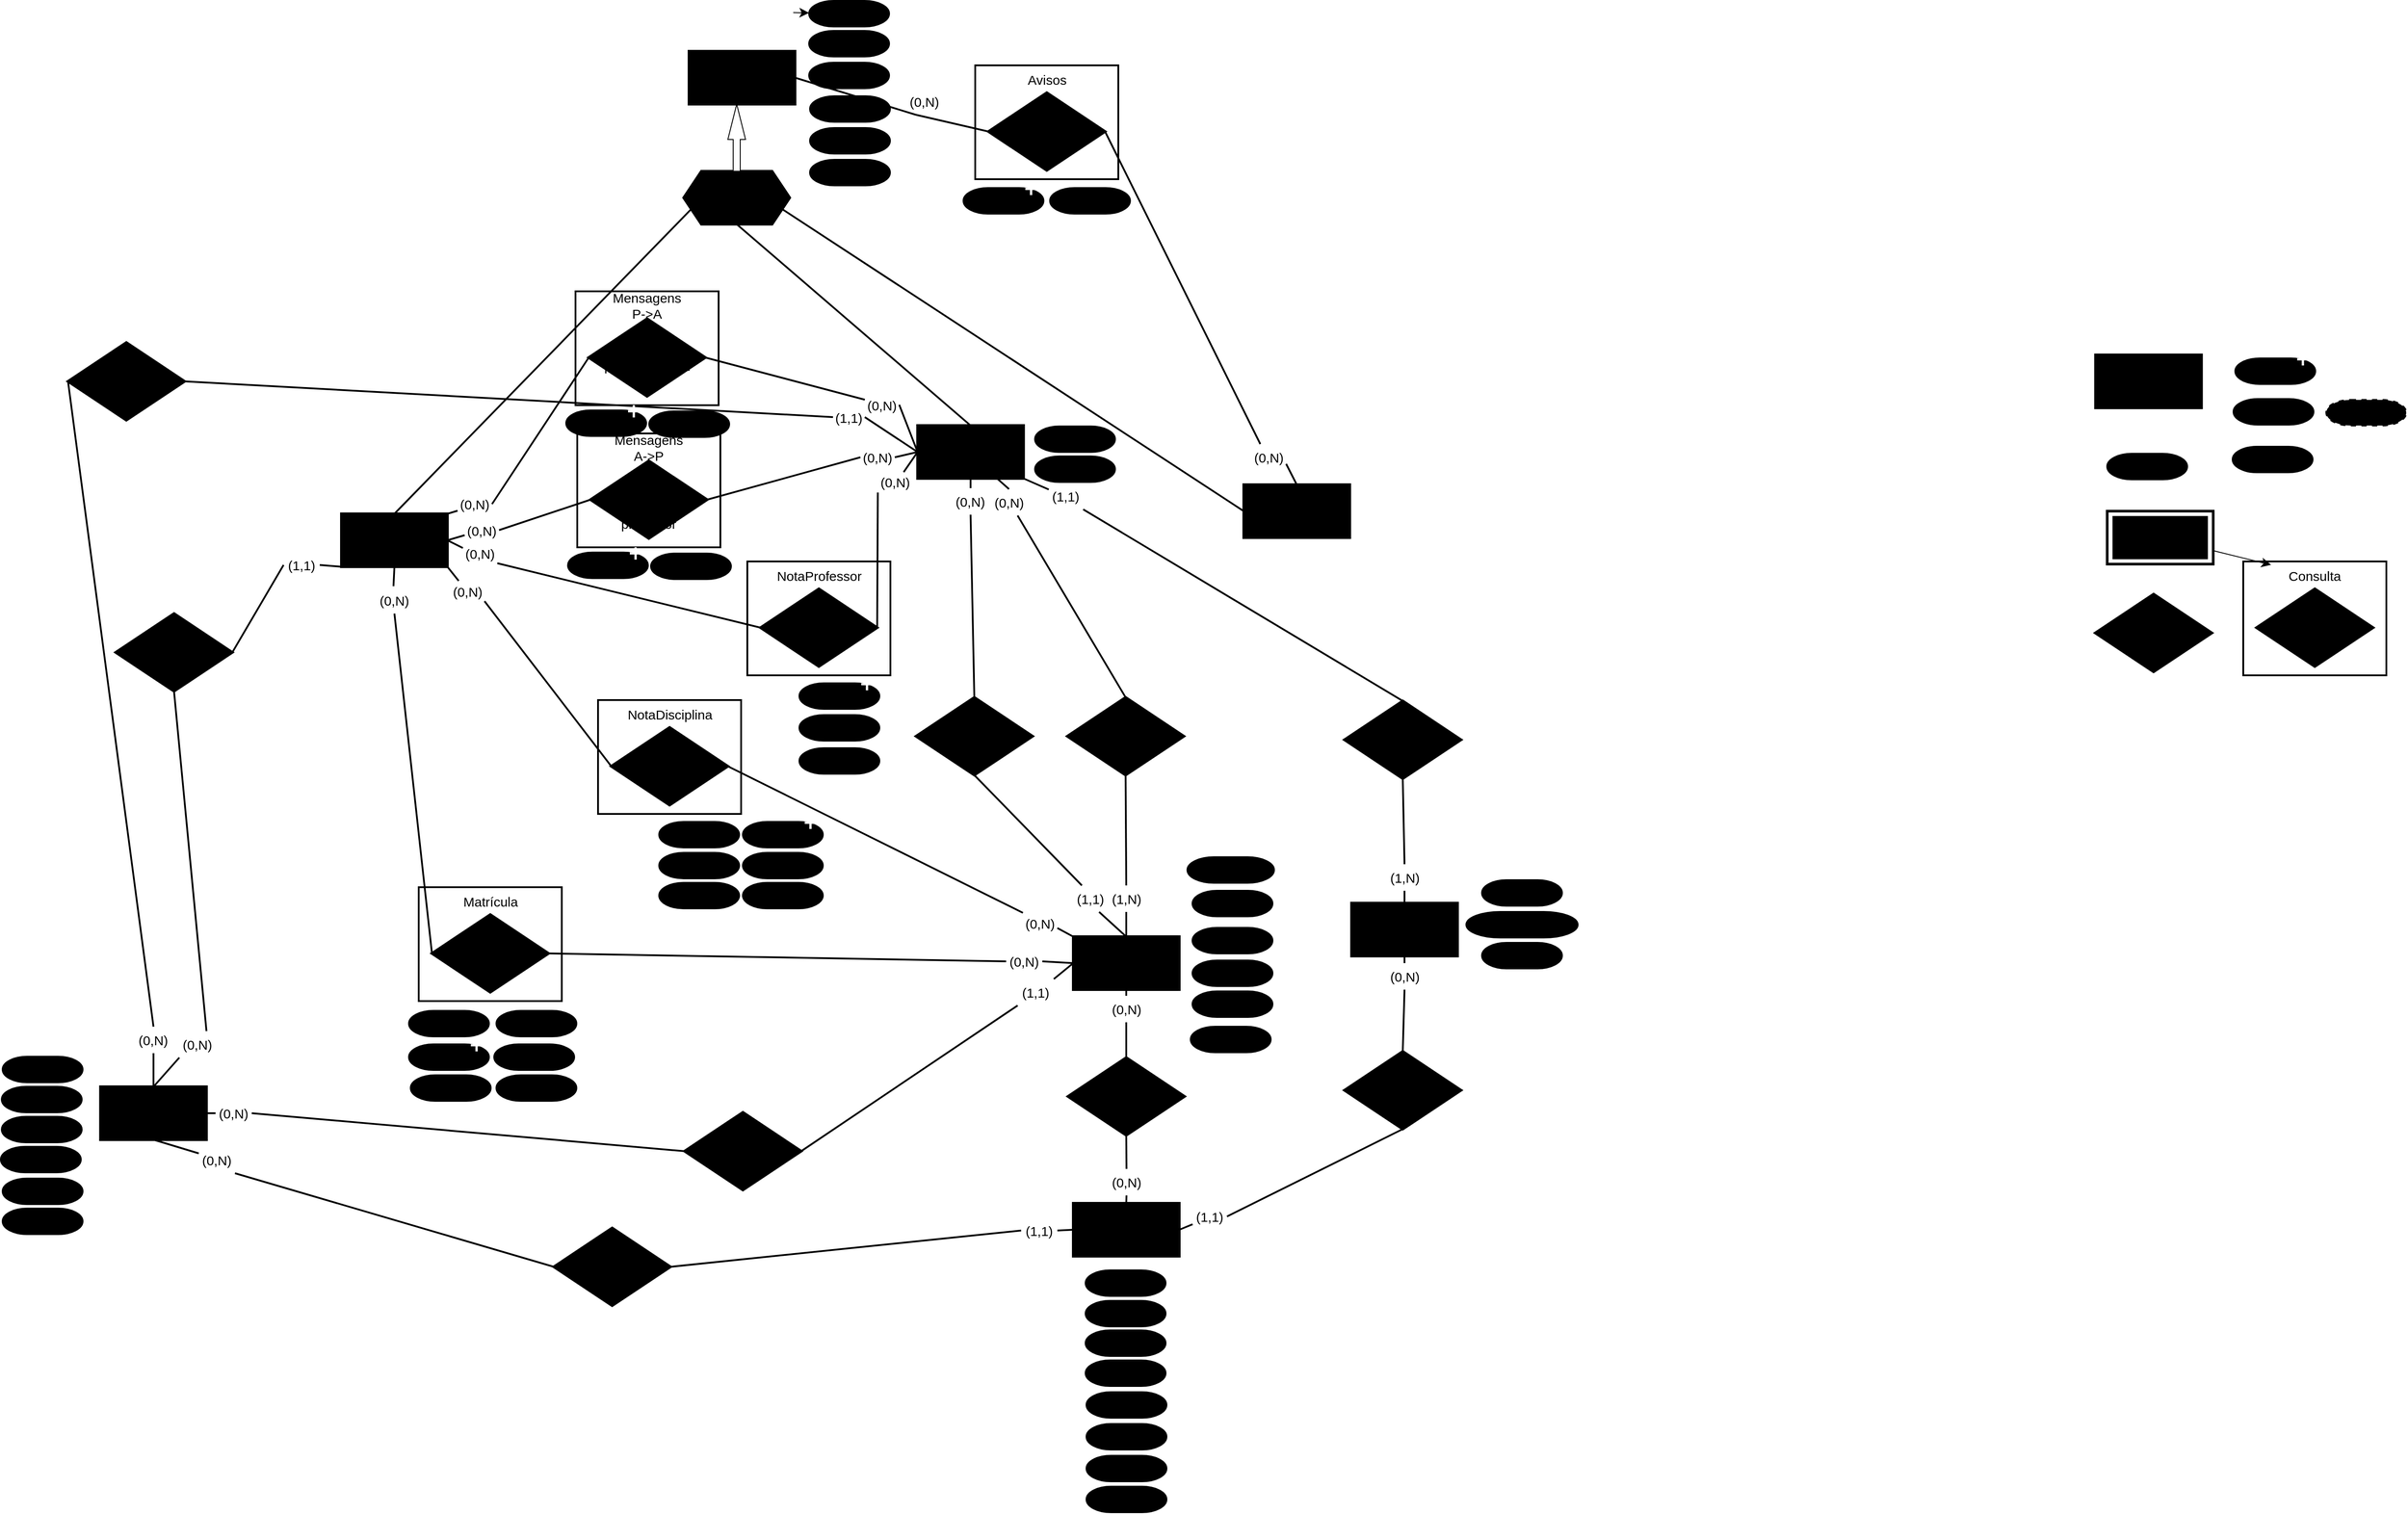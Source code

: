 <mxfile version="27.1.6">
  <diagram name="Page-1" id="SvgT646PCz_LbrXrvip8">
    <mxGraphModel dx="3979" dy="3670" grid="0" gridSize="10" guides="1" tooltips="1" connect="1" arrows="1" fold="1" page="0" pageScale="1" pageWidth="850" pageHeight="1100" background="light-dark(#FFFFFF,#FFFFFF)" math="0" shadow="0">
      <root>
        <mxCell id="0" />
        <mxCell id="1" parent="0" />
        <mxCell id="RVSWrcI1aM4XqQ-jTtqT-137" value="" style="group" parent="1" vertex="1" connectable="0">
          <mxGeometry x="1120" y="-1500" width="132" height="88" as="geometry" />
        </mxCell>
        <mxCell id="RVSWrcI1aM4XqQ-jTtqT-138" value="" style="rhombus;whiteSpace=wrap;html=1;strokeWidth=3;strokeColor=light-dark(#000000,#008000);fillColor=light-dark(#FFFFFF,#FFFFFF);gradientColor=light-dark(#000000,#58FF4E);gradientDirection=radial;" parent="RVSWrcI1aM4XqQ-jTtqT-137" vertex="1">
          <mxGeometry width="132" height="88" as="geometry" />
        </mxCell>
        <mxCell id="RVSWrcI1aM4XqQ-jTtqT-139" value="Possui" style="text;html=1;align=center;verticalAlign=middle;whiteSpace=wrap;rounded=0;fillColor=none;fontColor=light-dark(#000000,#000000);fontSize=15;" parent="RVSWrcI1aM4XqQ-jTtqT-137" vertex="1">
          <mxGeometry x="16.5" y="29" width="99" height="30" as="geometry" />
        </mxCell>
        <mxCell id="RVSWrcI1aM4XqQ-jTtqT-290" value="" style="group" parent="1" vertex="1" connectable="0">
          <mxGeometry x="1133.5" y="-1659" width="90.5" height="29" as="geometry" />
        </mxCell>
        <mxCell id="RVSWrcI1aM4XqQ-jTtqT-291" value="" style="strokeWidth=2;html=1;shape=mxgraph.flowchart.terminator;whiteSpace=wrap;strokeColor=light-dark(#000000,#C0B652);gradientColor=light-dark(#000000,#CECE08);fillColor=light-dark(#FFFFFF,#FFFFFF);gradientDirection=radial;" parent="RVSWrcI1aM4XqQ-jTtqT-290" vertex="1">
          <mxGeometry width="90.5" height="29" as="geometry" />
        </mxCell>
        <mxCell id="RVSWrcI1aM4XqQ-jTtqT-292" value="Cidade" style="text;html=1;align=center;verticalAlign=middle;whiteSpace=wrap;rounded=0;fillColor=none;fontColor=light-dark(#000000,#000000);fontSize=12;" parent="RVSWrcI1aM4XqQ-jTtqT-290" vertex="1">
          <mxGeometry x="27" y="9.87" width="36.5" height="9.25" as="geometry" />
        </mxCell>
        <mxCell id="0nftsuG1MuF5SbFmwNqy-8" value="" style="group" parent="1" vertex="1" connectable="0">
          <mxGeometry x="1133.5" y="-1594" width="120" height="60" as="geometry" />
        </mxCell>
        <mxCell id="0nftsuG1MuF5SbFmwNqy-9" value="" style="rounded=0;whiteSpace=wrap;html=1;strokeColor=light-dark(#000000,#000099);perimeterSpacing=0;strokeWidth=3;fillColor=light-dark(#FFFFFF,#FFFFFF);gradientColor=none;gradientDirection=radial;" parent="0nftsuG1MuF5SbFmwNqy-8" vertex="1">
          <mxGeometry width="120" height="60" as="geometry" />
        </mxCell>
        <mxCell id="0nftsuG1MuF5SbFmwNqy-10" value="" style="rounded=0;whiteSpace=wrap;html=1;strokeColor=light-dark(#000000,#000099);perimeterSpacing=0;strokeWidth=3;fillColor=light-dark(#FFFFFF,#FFFFFF);gradientColor=light-dark(#000000,#80A6D9);gradientDirection=radial;" parent="0nftsuG1MuF5SbFmwNqy-8" vertex="1">
          <mxGeometry x="7.5" y="7" width="105" height="46" as="geometry" />
        </mxCell>
        <mxCell id="0nftsuG1MuF5SbFmwNqy-11" value="Localização" style="text;html=1;align=center;verticalAlign=middle;whiteSpace=wrap;rounded=0;fillColor=none;fontColor=light-dark(#000000,#000000);fontSize=15;" parent="0nftsuG1MuF5SbFmwNqy-8" vertex="1">
          <mxGeometry x="10.5" y="15" width="99" height="30" as="geometry" />
        </mxCell>
        <mxCell id="jD3ps9fvQnrJGagMhBuL-15" value="" style="group" parent="1" vertex="1" connectable="0">
          <mxGeometry x="1120.25" y="-1771" width="120" height="60" as="geometry" />
        </mxCell>
        <mxCell id="jD3ps9fvQnrJGagMhBuL-16" value="" style="rounded=0;whiteSpace=wrap;html=1;strokeColor=light-dark(#000000,#000099);perimeterSpacing=0;strokeWidth=3;fillColor=light-dark(#FFFFFF,#FFFFFF);gradientColor=light-dark(#000000,#6666FF);gradientDirection=radial;" parent="jD3ps9fvQnrJGagMhBuL-15" vertex="1">
          <mxGeometry width="120" height="60" as="geometry" />
        </mxCell>
        <mxCell id="jD3ps9fvQnrJGagMhBuL-17" value="Propriedade" style="text;html=1;align=center;verticalAlign=middle;whiteSpace=wrap;rounded=0;fillColor=none;fontColor=light-dark(#000000,#000000);fontSize=15;" parent="jD3ps9fvQnrJGagMhBuL-15" vertex="1">
          <mxGeometry x="10.5" y="15" width="99" height="30" as="geometry" />
        </mxCell>
        <mxCell id="jVbXVxqvNYoYon0j-dt1-6" value="" style="group" parent="1" vertex="1" connectable="0">
          <mxGeometry x="1275.5" y="-1667" width="90.5" height="29" as="geometry" />
        </mxCell>
        <mxCell id="jVbXVxqvNYoYon0j-dt1-7" value="" style="strokeWidth=2;html=1;shape=mxgraph.flowchart.terminator;whiteSpace=wrap;strokeColor=light-dark(#000000,#78B300);gradientColor=light-dark(#000000,#A6E500);fillColor=light-dark(#FFFFFF,#FFFFFF);gradientDirection=radial;" parent="jVbXVxqvNYoYon0j-dt1-6" vertex="1">
          <mxGeometry width="90.5" height="29" as="geometry" />
        </mxCell>
        <mxCell id="jVbXVxqvNYoYon0j-dt1-8" value="Cidade" style="text;html=1;align=center;verticalAlign=middle;whiteSpace=wrap;rounded=0;fillColor=none;fontColor=light-dark(#000000,#000000);fontSize=12;" parent="jVbXVxqvNYoYon0j-dt1-6" vertex="1">
          <mxGeometry x="27" y="9.87" width="36.5" height="9.25" as="geometry" />
        </mxCell>
        <mxCell id="jVbXVxqvNYoYon0j-dt1-9" value="" style="endArrow=none;html=1;rounded=0;strokeColor=light-dark(#000000,#000000);entryX=0.843;entryY=0.092;entryDx=0;entryDy=0;entryPerimeter=0;strokeWidth=2;" parent="jVbXVxqvNYoYon0j-dt1-6" target="jVbXVxqvNYoYon0j-dt1-7" edge="1">
          <mxGeometry width="50" height="50" relative="1" as="geometry">
            <mxPoint x="66" y="28" as="sourcePoint" />
            <mxPoint x="87" y="-8" as="targetPoint" />
          </mxGeometry>
        </mxCell>
        <mxCell id="jVbXVxqvNYoYon0j-dt1-11" value="" style="group" parent="1" vertex="1" connectable="0">
          <mxGeometry x="1276.5" y="-1721" width="90.5" height="29" as="geometry" />
        </mxCell>
        <mxCell id="jVbXVxqvNYoYon0j-dt1-12" value="" style="strokeWidth=2;html=1;shape=mxgraph.flowchart.terminator;whiteSpace=wrap;strokeColor=light-dark(#000000,#A44C00);gradientColor=light-dark(#000000,#BA5500);fillColor=light-dark(#FFFFFF,#FFFFFF);gradientDirection=radial;" parent="jVbXVxqvNYoYon0j-dt1-11" vertex="1">
          <mxGeometry width="90.5" height="29" as="geometry" />
        </mxCell>
        <mxCell id="jVbXVxqvNYoYon0j-dt1-13" value="Cidade" style="text;html=1;align=center;verticalAlign=middle;whiteSpace=wrap;rounded=0;fillColor=none;fontColor=light-dark(#000000,#000000);fontSize=12;" parent="jVbXVxqvNYoYon0j-dt1-11" vertex="1">
          <mxGeometry x="27" y="9.87" width="36.5" height="9.25" as="geometry" />
        </mxCell>
        <mxCell id="jVbXVxqvNYoYon0j-dt1-14" value="" style="group" parent="1" vertex="1" connectable="0">
          <mxGeometry x="1381.5" y="-1720" width="90.5" height="29" as="geometry" />
        </mxCell>
        <mxCell id="jVbXVxqvNYoYon0j-dt1-15" value="" style="strokeWidth=2;html=1;shape=mxgraph.flowchart.terminator;whiteSpace=wrap;strokeColor=light-dark(#000000,#A44C00);gradientColor=light-dark(#000000,#FF8000);fillColor=light-dark(#FFFFFF,#FFFFFF);gradientDirection=radial;dashed=1;" parent="jVbXVxqvNYoYon0j-dt1-14" vertex="1">
          <mxGeometry width="90.5" height="29" as="geometry" />
        </mxCell>
        <mxCell id="jVbXVxqvNYoYon0j-dt1-16" value="Cidade" style="text;html=1;align=center;verticalAlign=middle;whiteSpace=wrap;rounded=0;fillColor=none;fontColor=light-dark(#000000,#000000);fontSize=12;" parent="jVbXVxqvNYoYon0j-dt1-14" vertex="1">
          <mxGeometry x="27" y="9.87" width="36.5" height="9.25" as="geometry" />
        </mxCell>
        <mxCell id="jVbXVxqvNYoYon0j-dt1-26" value="y" style="group" parent="1" vertex="1" connectable="0">
          <mxGeometry x="1278.5" y="-1767" width="90.5" height="29" as="geometry" />
        </mxCell>
        <mxCell id="jVbXVxqvNYoYon0j-dt1-27" value="" style="strokeWidth=2;html=1;shape=mxgraph.flowchart.terminator;whiteSpace=wrap;strokeColor=light-dark(#000000,#C0B652);gradientColor=light-dark(#000000,#CECE08);fillColor=light-dark(#FFFFFF,#FFFFFF);gradientDirection=radial;" parent="jVbXVxqvNYoYon0j-dt1-26" vertex="1">
          <mxGeometry width="90.5" height="29" as="geometry" />
        </mxCell>
        <mxCell id="jVbXVxqvNYoYon0j-dt1-28" value="Cidade" style="text;html=1;align=center;verticalAlign=middle;whiteSpace=wrap;rounded=0;fillColor=none;fontColor=light-dark(#000000,#000000);fontSize=12;" parent="jVbXVxqvNYoYon0j-dt1-26" vertex="1">
          <mxGeometry x="27" y="9.87" width="36.5" height="9.25" as="geometry" />
        </mxCell>
        <mxCell id="jVbXVxqvNYoYon0j-dt1-29" value="" style="shape=cross;whiteSpace=wrap;html=1;strokeColor=none;" parent="jVbXVxqvNYoYon0j-dt1-26" vertex="1">
          <mxGeometry x="70" y="-6.0" width="13" height="14" as="geometry" />
        </mxCell>
        <mxCell id="2LAl9BLSWvAE8NERQg5I-2" value="" style="group" parent="1" vertex="1" connectable="0">
          <mxGeometry x="1302.5" y="-1536" width="152" height="141" as="geometry" />
        </mxCell>
        <mxCell id="jVbXVxqvNYoYon0j-dt1-19" value="" style="group" parent="2LAl9BLSWvAE8NERQg5I-2" vertex="1" connectable="0">
          <mxGeometry y="30" width="152" height="111" as="geometry" />
        </mxCell>
        <mxCell id="jVbXVxqvNYoYon0j-dt1-20" value="" style="rhombus;whiteSpace=wrap;html=1;strokeWidth=3;strokeColor=light-dark(#000000,#008000);fillColor=light-dark(#FFFFFF,#FFFFFF);gradientColor=light-dark(#000000,#58FF4E);gradientDirection=radial;" parent="jVbXVxqvNYoYon0j-dt1-19" vertex="1">
          <mxGeometry width="132" height="88" as="geometry" />
        </mxCell>
        <mxCell id="jVbXVxqvNYoYon0j-dt1-21" value="Possui" style="text;html=1;align=center;verticalAlign=middle;whiteSpace=wrap;rounded=0;fillColor=none;fontColor=light-dark(#000000,#000000);fontSize=15;" parent="jVbXVxqvNYoYon0j-dt1-19" vertex="1">
          <mxGeometry x="16.5" y="29" width="99" height="30" as="geometry" />
        </mxCell>
        <mxCell id="jVbXVxqvNYoYon0j-dt1-23" value="" style="rounded=0;whiteSpace=wrap;html=1;fillColor=none;strokeColor=light-dark(#000000,#008000);strokeWidth=2;" parent="jVbXVxqvNYoYon0j-dt1-19" vertex="1">
          <mxGeometry x="-15" y="-31" width="162" height="129" as="geometry" />
        </mxCell>
        <mxCell id="jVbXVxqvNYoYon0j-dt1-25" value="Consulta" style="text;html=1;align=center;verticalAlign=middle;whiteSpace=wrap;rounded=0;fillColor=none;fontColor=light-dark(#000000,#000000);fontSize=15;" parent="2LAl9BLSWvAE8NERQg5I-2" vertex="1">
          <mxGeometry x="16.5" width="99" height="30" as="geometry" />
        </mxCell>
        <mxCell id="2LAl9BLSWvAE8NERQg5I-4" value="" style="group" parent="1" vertex="1" connectable="0">
          <mxGeometry x="-865.5" y="-1591" width="120" height="60" as="geometry" />
        </mxCell>
        <mxCell id="2LAl9BLSWvAE8NERQg5I-5" value="" style="rounded=0;whiteSpace=wrap;html=1;strokeColor=light-dark(#000000,#000099);perimeterSpacing=0;strokeWidth=3;fillColor=light-dark(#FFFFFF,#FFFFFF);gradientColor=light-dark(#000000,#6666FF);gradientDirection=radial;" parent="2LAl9BLSWvAE8NERQg5I-4" vertex="1">
          <mxGeometry width="120" height="60" as="geometry" />
        </mxCell>
        <mxCell id="2LAl9BLSWvAE8NERQg5I-6" value="Aluno" style="text;html=1;align=center;verticalAlign=middle;whiteSpace=wrap;rounded=0;fillColor=none;fontColor=light-dark(#000000,#000000);fontSize=15;" parent="2LAl9BLSWvAE8NERQg5I-4" vertex="1">
          <mxGeometry x="10.5" y="15" width="99" height="30" as="geometry" />
        </mxCell>
        <mxCell id="2LAl9BLSWvAE8NERQg5I-7" value="" style="group" parent="1" vertex="1" connectable="0">
          <mxGeometry x="-472" y="-2115" width="120" height="60" as="geometry" />
        </mxCell>
        <mxCell id="2LAl9BLSWvAE8NERQg5I-8" value="" style="rounded=0;whiteSpace=wrap;html=1;strokeColor=light-dark(#000000,#000099);perimeterSpacing=0;strokeWidth=3;fillColor=light-dark(#FFFFFF,#FFFFFF);gradientColor=light-dark(#000000,#6666FF);gradientDirection=radial;" parent="2LAl9BLSWvAE8NERQg5I-7" vertex="1">
          <mxGeometry width="120" height="60" as="geometry" />
        </mxCell>
        <mxCell id="2LAl9BLSWvAE8NERQg5I-9" value="Usuário" style="text;html=1;align=center;verticalAlign=middle;whiteSpace=wrap;rounded=0;fillColor=none;fontColor=light-dark(#000000,#000000);fontSize=15;" parent="2LAl9BLSWvAE8NERQg5I-7" vertex="1">
          <mxGeometry x="10.5" y="15" width="99" height="30" as="geometry" />
        </mxCell>
        <mxCell id="2LAl9BLSWvAE8NERQg5I-10" value="" style="group" parent="1" vertex="1" connectable="0">
          <mxGeometry x="156" y="-1624" width="120" height="60" as="geometry" />
        </mxCell>
        <mxCell id="2LAl9BLSWvAE8NERQg5I-11" value="" style="rounded=0;whiteSpace=wrap;html=1;strokeColor=light-dark(#000000,#000099);perimeterSpacing=0;strokeWidth=3;fillColor=light-dark(#FFFFFF,#FFFFFF);gradientColor=light-dark(#000000,#6666FF);gradientDirection=radial;" parent="2LAl9BLSWvAE8NERQg5I-10" vertex="1">
          <mxGeometry width="120" height="60" as="geometry" />
        </mxCell>
        <mxCell id="2LAl9BLSWvAE8NERQg5I-12" value="Funcionário Administrativo" style="text;html=1;align=center;verticalAlign=middle;whiteSpace=wrap;rounded=0;fillColor=none;fontColor=light-dark(#000000,#000000);fontSize=15;" parent="2LAl9BLSWvAE8NERQg5I-10" vertex="1">
          <mxGeometry x="10.5" y="15" width="99" height="30" as="geometry" />
        </mxCell>
        <mxCell id="2LAl9BLSWvAE8NERQg5I-19" value="" style="group" parent="1" vertex="1" connectable="0">
          <mxGeometry x="-213.25" y="-1691" width="120" height="60" as="geometry" />
        </mxCell>
        <mxCell id="2LAl9BLSWvAE8NERQg5I-20" value="" style="rounded=0;whiteSpace=wrap;html=1;strokeColor=light-dark(#000000,#000099);perimeterSpacing=0;strokeWidth=3;fillColor=light-dark(#FFFFFF,#FFFFFF);gradientColor=light-dark(#000000,#6666FF);gradientDirection=radial;" parent="2LAl9BLSWvAE8NERQg5I-19" vertex="1">
          <mxGeometry width="120" height="60" as="geometry" />
        </mxCell>
        <mxCell id="2LAl9BLSWvAE8NERQg5I-21" value="Professor" style="text;html=1;align=center;verticalAlign=middle;whiteSpace=wrap;rounded=0;fillColor=none;fontColor=light-dark(#000000,#000000);fontSize=15;" parent="2LAl9BLSWvAE8NERQg5I-19" vertex="1">
          <mxGeometry x="10.5" y="15" width="99" height="30" as="geometry" />
        </mxCell>
        <mxCell id="2LAl9BLSWvAE8NERQg5I-22" value="" style="group" parent="1" vertex="1" connectable="0">
          <mxGeometry x="-1138.25" y="-942" width="120" height="60" as="geometry" />
        </mxCell>
        <mxCell id="2LAl9BLSWvAE8NERQg5I-23" value="" style="rounded=0;whiteSpace=wrap;html=1;strokeColor=light-dark(#000000,#000099);perimeterSpacing=0;strokeWidth=3;fillColor=light-dark(#FFFFFF,#FFFFFF);gradientColor=light-dark(#000000,#6666FF);gradientDirection=radial;" parent="2LAl9BLSWvAE8NERQg5I-22" vertex="1">
          <mxGeometry width="120" height="60" as="geometry" />
        </mxCell>
        <mxCell id="2LAl9BLSWvAE8NERQg5I-24" value="Unidade" style="text;html=1;align=center;verticalAlign=middle;whiteSpace=wrap;rounded=0;fillColor=none;fontColor=light-dark(#000000,#000000);fontSize=15;" parent="2LAl9BLSWvAE8NERQg5I-22" vertex="1">
          <mxGeometry x="10.5" y="15" width="99" height="30" as="geometry" />
        </mxCell>
        <mxCell id="2LAl9BLSWvAE8NERQg5I-25" value="" style="group" parent="1" vertex="1" connectable="0">
          <mxGeometry x="-37" y="-1112" width="120" height="60" as="geometry" />
        </mxCell>
        <mxCell id="2LAl9BLSWvAE8NERQg5I-26" value="" style="rounded=0;whiteSpace=wrap;html=1;strokeColor=light-dark(#000000,#000099);perimeterSpacing=0;strokeWidth=3;fillColor=light-dark(#FFFFFF,#FFFFFF);gradientColor=light-dark(#000000,#6666FF);gradientDirection=radial;" parent="2LAl9BLSWvAE8NERQg5I-25" vertex="1">
          <mxGeometry width="120" height="60" as="geometry" />
        </mxCell>
        <mxCell id="2LAl9BLSWvAE8NERQg5I-27" value="Disciplina" style="text;html=1;align=center;verticalAlign=middle;whiteSpace=wrap;rounded=0;fillColor=none;fontColor=light-dark(#000000,#000000);fontSize=15;" parent="2LAl9BLSWvAE8NERQg5I-25" vertex="1">
          <mxGeometry x="10.5" y="15" width="99" height="30" as="geometry" />
        </mxCell>
        <mxCell id="2LAl9BLSWvAE8NERQg5I-29" value="" style="group" parent="1" vertex="1" connectable="0">
          <mxGeometry x="-37" y="-810" width="120" height="60" as="geometry" />
        </mxCell>
        <mxCell id="2LAl9BLSWvAE8NERQg5I-30" value="" style="rounded=0;whiteSpace=wrap;html=1;strokeColor=light-dark(#000000,#000099);perimeterSpacing=0;strokeWidth=3;fillColor=light-dark(#FFFFFF,#FFFFFF);gradientColor=light-dark(#000000,#6666FF);gradientDirection=radial;" parent="2LAl9BLSWvAE8NERQg5I-29" vertex="1">
          <mxGeometry width="120" height="60" as="geometry" />
        </mxCell>
        <mxCell id="2LAl9BLSWvAE8NERQg5I-31" value="Curso" style="text;html=1;align=center;verticalAlign=middle;whiteSpace=wrap;rounded=0;fillColor=none;fontColor=light-dark(#000000,#000000);fontSize=15;" parent="2LAl9BLSWvAE8NERQg5I-29" vertex="1">
          <mxGeometry x="10.5" y="15" width="99" height="30" as="geometry" />
        </mxCell>
        <mxCell id="2LAl9BLSWvAE8NERQg5I-34" value="" style="group" parent="1" vertex="1" connectable="0">
          <mxGeometry x="-43" y="-975" width="132" height="88" as="geometry" />
        </mxCell>
        <mxCell id="2LAl9BLSWvAE8NERQg5I-35" value="" style="rhombus;whiteSpace=wrap;html=1;strokeWidth=3;strokeColor=light-dark(#000000,#008000);fillColor=light-dark(#FFFFFF,#FFFFFF);gradientColor=light-dark(#000000,#58FF4E);gradientDirection=radial;" parent="2LAl9BLSWvAE8NERQg5I-34" vertex="1">
          <mxGeometry width="132" height="88" as="geometry" />
        </mxCell>
        <mxCell id="2LAl9BLSWvAE8NERQg5I-36" value="Compõe" style="text;html=1;align=center;verticalAlign=middle;whiteSpace=wrap;rounded=0;fillColor=none;fontColor=light-dark(#000000,#000000);fontSize=15;" parent="2LAl9BLSWvAE8NERQg5I-34" vertex="1">
          <mxGeometry x="16.5" y="29" width="99" height="30" as="geometry" />
        </mxCell>
        <mxCell id="2LAl9BLSWvAE8NERQg5I-37" value="" style="endArrow=none;html=1;rounded=0;fontSize=12;startSize=8;endSize=8;curved=1;exitX=0.5;exitY=0;exitDx=0;exitDy=0;entryX=0.5;entryY=1;entryDx=0;entryDy=0;strokeColor=light-dark(#000000,#000000);strokeWidth=2;" parent="1" source="sH1HxAaR-ODx4O14QXts-133" target="2LAl9BLSWvAE8NERQg5I-26" edge="1">
          <mxGeometry width="50" height="50" relative="1" as="geometry">
            <mxPoint x="-368" y="-797" as="sourcePoint" />
            <mxPoint x="-119" y="-802" as="targetPoint" />
          </mxGeometry>
        </mxCell>
        <mxCell id="2LAl9BLSWvAE8NERQg5I-38" value="" style="endArrow=none;html=1;rounded=0;fontSize=12;startSize=8;endSize=8;curved=1;exitX=0.5;exitY=0;exitDx=0;exitDy=0;entryX=0.5;entryY=1;entryDx=0;entryDy=0;strokeColor=light-dark(#000000,#000000);strokeWidth=2;" parent="1" source="sH1HxAaR-ODx4O14QXts-129" target="2LAl9BLSWvAE8NERQg5I-35" edge="1">
          <mxGeometry width="50" height="50" relative="1" as="geometry">
            <mxPoint x="65" y="-810" as="sourcePoint" />
            <mxPoint x="65" y="-887" as="targetPoint" />
          </mxGeometry>
        </mxCell>
        <mxCell id="2LAl9BLSWvAE8NERQg5I-39" value="" style="group" parent="1" vertex="1" connectable="0">
          <mxGeometry x="-478" y="-1979" width="120" height="60" as="geometry" />
        </mxCell>
        <mxCell id="2LAl9BLSWvAE8NERQg5I-32" value="" style="shape=hexagon;perimeter=hexagonPerimeter2;whiteSpace=wrap;html=1;fixedSize=1;strokeColor=light-dark(#000000,#604020);strokeWidth=3;gradientColor=light-dark(#000000,#CF9F6C);gradientDirection=radial;fillColor=light-dark(#FFFFFF,#FFFFFF);" parent="2LAl9BLSWvAE8NERQg5I-39" vertex="1">
          <mxGeometry width="120" height="60" as="geometry" />
        </mxCell>
        <mxCell id="2LAl9BLSWvAE8NERQg5I-33" value="Tipo" style="text;html=1;align=center;verticalAlign=middle;whiteSpace=wrap;rounded=0;fillColor=none;fontColor=light-dark(#000000,#000000);fontSize=15;" parent="2LAl9BLSWvAE8NERQg5I-39" vertex="1">
          <mxGeometry x="10.5" y="15" width="99" height="30" as="geometry" />
        </mxCell>
        <mxCell id="2LAl9BLSWvAE8NERQg5I-42" value="" style="endArrow=none;html=1;rounded=0;fontSize=12;startSize=8;endSize=8;curved=1;entryX=0.5;entryY=1;entryDx=0;entryDy=0;strokeColor=light-dark(#000000,#000000);strokeWidth=2;exitX=0.5;exitY=0;exitDx=0;exitDy=0;" parent="1" source="2LAl9BLSWvAE8NERQg5I-20" target="2LAl9BLSWvAE8NERQg5I-32" edge="1">
          <mxGeometry width="50" height="50" relative="1" as="geometry">
            <mxPoint x="-218" y="-1810" as="sourcePoint" />
            <mxPoint x="-218" y="-1922" as="targetPoint" />
          </mxGeometry>
        </mxCell>
        <mxCell id="2LAl9BLSWvAE8NERQg5I-43" value="" style="endArrow=none;html=1;rounded=0;fontSize=12;startSize=8;endSize=8;curved=1;entryX=1;entryY=0.75;entryDx=0;entryDy=0;strokeColor=light-dark(#000000,#000000);strokeWidth=2;exitX=0;exitY=0.5;exitDx=0;exitDy=0;" parent="1" source="2LAl9BLSWvAE8NERQg5I-11" target="2LAl9BLSWvAE8NERQg5I-32" edge="1">
          <mxGeometry width="50" height="50" relative="1" as="geometry">
            <mxPoint x="-388" y="-1723" as="sourcePoint" />
            <mxPoint x="-388" y="-1814" as="targetPoint" />
          </mxGeometry>
        </mxCell>
        <mxCell id="2LAl9BLSWvAE8NERQg5I-44" value="" style="endArrow=none;html=1;rounded=0;fontSize=12;startSize=8;endSize=8;curved=1;entryX=0;entryY=0.75;entryDx=0;entryDy=0;strokeColor=light-dark(#000000,#000000);strokeWidth=2;exitX=0.5;exitY=0;exitDx=0;exitDy=0;" parent="1" source="2LAl9BLSWvAE8NERQg5I-5" target="2LAl9BLSWvAE8NERQg5I-32" edge="1">
          <mxGeometry width="50" height="50" relative="1" as="geometry">
            <mxPoint x="-97" y="-1711" as="sourcePoint" />
            <mxPoint x="-303" y="-1802" as="targetPoint" />
          </mxGeometry>
        </mxCell>
        <mxCell id="2LAl9BLSWvAE8NERQg5I-49" value="" style="group" parent="1" vertex="1" connectable="0">
          <mxGeometry x="-215" y="-1383" width="132" height="88" as="geometry" />
        </mxCell>
        <mxCell id="2LAl9BLSWvAE8NERQg5I-50" value="" style="rhombus;whiteSpace=wrap;html=1;strokeWidth=3;strokeColor=light-dark(#000000,#008000);fillColor=light-dark(#FFFFFF,#FFFFFF);gradientColor=light-dark(#000000,#58FF4E);gradientDirection=radial;" parent="2LAl9BLSWvAE8NERQg5I-49" vertex="1">
          <mxGeometry width="132" height="88" as="geometry" />
        </mxCell>
        <mxCell id="2LAl9BLSWvAE8NERQg5I-51" value="Ministra" style="text;html=1;align=center;verticalAlign=middle;whiteSpace=wrap;rounded=0;fillColor=none;fontColor=light-dark(#000000,#000000);fontSize=15;" parent="2LAl9BLSWvAE8NERQg5I-49" vertex="1">
          <mxGeometry x="16.5" y="29" width="99" height="30" as="geometry" />
        </mxCell>
        <mxCell id="2LAl9BLSWvAE8NERQg5I-55" value="" style="endArrow=none;html=1;rounded=0;fontSize=12;startSize=8;endSize=8;curved=1;entryX=0.5;entryY=1;entryDx=0;entryDy=0;strokeColor=light-dark(#000000,#000000);strokeWidth=2;exitX=0.5;exitY=0;exitDx=0;exitDy=0;" parent="1" source="sH1HxAaR-ODx4O14QXts-117" target="2LAl9BLSWvAE8NERQg5I-20" edge="1">
          <mxGeometry width="50" height="50" relative="1" as="geometry">
            <mxPoint x="-142.25" y="-1440" as="sourcePoint" />
            <mxPoint x="-88.25" y="-1558" as="targetPoint" />
          </mxGeometry>
        </mxCell>
        <mxCell id="2LAl9BLSWvAE8NERQg5I-56" value="" style="endArrow=none;html=1;rounded=0;fontSize=12;startSize=8;endSize=8;curved=1;entryX=0.5;entryY=1;entryDx=0;entryDy=0;strokeColor=light-dark(#000000,#000000);strokeWidth=2;exitX=0.25;exitY=0;exitDx=0;exitDy=0;" parent="1" source="sH1HxAaR-ODx4O14QXts-119" target="2LAl9BLSWvAE8NERQg5I-50" edge="1">
          <mxGeometry width="50" height="50" relative="1" as="geometry">
            <mxPoint x="77" y="-1099" as="sourcePoint" />
            <mxPoint x="77" y="-1175" as="targetPoint" />
          </mxGeometry>
        </mxCell>
        <mxCell id="2LAl9BLSWvAE8NERQg5I-62" value="" style="endArrow=none;html=1;rounded=0;fontSize=12;startSize=8;endSize=8;curved=1;entryX=1;entryY=0.5;entryDx=0;entryDy=0;strokeColor=light-dark(#000000,#000000);strokeWidth=2;exitX=0;exitY=0.25;exitDx=0;exitDy=0;" parent="1" source="sH1HxAaR-ODx4O14QXts-93" target="ntMzKID20fwuhIGmep4X-5" edge="1">
          <mxGeometry width="50" height="50" relative="1" as="geometry">
            <mxPoint x="-429" y="-1433" as="sourcePoint" />
            <mxPoint x="-395.0" y="-1632" as="targetPoint" />
          </mxGeometry>
        </mxCell>
        <mxCell id="2LAl9BLSWvAE8NERQg5I-63" value="" style="endArrow=none;html=1;rounded=0;fontSize=12;startSize=8;endSize=8;curved=1;entryX=1;entryY=0.5;entryDx=0;entryDy=0;strokeColor=light-dark(#000000,#000000);strokeWidth=2;exitX=0;exitY=0.75;exitDx=0;exitDy=0;" parent="1" source="sH1HxAaR-ODx4O14QXts-98" target="2LAl9BLSWvAE8NERQg5I-5" edge="1">
          <mxGeometry width="50" height="50" relative="1" as="geometry">
            <mxPoint x="-679.5" y="-1556" as="sourcePoint" />
            <mxPoint x="-742.5" y="-1556" as="targetPoint" />
          </mxGeometry>
        </mxCell>
        <mxCell id="2LAl9BLSWvAE8NERQg5I-67" value="" style="endArrow=none;html=1;rounded=0;fontSize=12;startSize=8;endSize=8;curved=1;entryX=0.5;entryY=0;entryDx=0;entryDy=0;strokeColor=light-dark(#000000,#000000);strokeWidth=2;exitX=1;exitY=0.75;exitDx=0;exitDy=0;" parent="1" source="sH1HxAaR-ODx4O14QXts-101" target="2LAl9BLSWvAE8NERQg5I-11" edge="1">
          <mxGeometry width="50" height="50" relative="1" as="geometry">
            <mxPoint x="-324" y="-1686" as="sourcePoint" />
            <mxPoint x="-387" y="-1686" as="targetPoint" />
          </mxGeometry>
        </mxCell>
        <mxCell id="2LAl9BLSWvAE8NERQg5I-68" value="" style="endArrow=none;html=1;rounded=0;fontSize=12;startSize=8;endSize=8;curved=1;entryX=1;entryY=0.5;entryDx=0;entryDy=0;strokeColor=light-dark(#000000,#000000);strokeWidth=2;exitX=0.25;exitY=1;exitDx=0;exitDy=0;" parent="1" source="sH1HxAaR-ODx4O14QXts-105" target="2LAl9BLSWvAE8NERQg5I-8" edge="1">
          <mxGeometry width="50" height="50" relative="1" as="geometry">
            <mxPoint x="-157" y="-1697" as="sourcePoint" />
            <mxPoint x="56" y="-1563" as="targetPoint" />
          </mxGeometry>
        </mxCell>
        <mxCell id="2LAl9BLSWvAE8NERQg5I-69" value="" style="endArrow=none;html=1;rounded=0;fontSize=12;startSize=8;endSize=8;curved=1;entryX=1;entryY=0;entryDx=0;entryDy=0;strokeColor=light-dark(#000000,#000000);strokeWidth=2;exitX=0;exitY=0.75;exitDx=0;exitDy=0;" parent="1" source="sH1HxAaR-ODx4O14QXts-107" target="2LAl9BLSWvAE8NERQg5I-5" edge="1">
          <mxGeometry width="50" height="50" relative="1" as="geometry">
            <mxPoint x="-463.5" y="-1687" as="sourcePoint" />
            <mxPoint x="-602.5" y="-1627" as="targetPoint" />
          </mxGeometry>
        </mxCell>
        <mxCell id="2LAl9BLSWvAE8NERQg5I-74" value="" style="group" parent="1" vertex="1" connectable="0">
          <mxGeometry x="-43.75" y="-1383" width="132" height="88" as="geometry" />
        </mxCell>
        <mxCell id="2LAl9BLSWvAE8NERQg5I-75" value="" style="rhombus;whiteSpace=wrap;html=1;strokeWidth=3;strokeColor=light-dark(#000000,#008000);fillColor=light-dark(#FFFFFF,#FFFFFF);gradientColor=light-dark(#000000,#58FF4E);gradientDirection=radial;" parent="2LAl9BLSWvAE8NERQg5I-74" vertex="1">
          <mxGeometry width="132" height="88" as="geometry" />
        </mxCell>
        <mxCell id="2LAl9BLSWvAE8NERQg5I-76" value="É responsável" style="text;html=1;align=center;verticalAlign=middle;whiteSpace=wrap;rounded=0;fillColor=none;fontColor=light-dark(#000000,#000000);fontSize=15;" parent="2LAl9BLSWvAE8NERQg5I-74" vertex="1">
          <mxGeometry x="16.5" y="29" width="99" height="30" as="geometry" />
        </mxCell>
        <mxCell id="2LAl9BLSWvAE8NERQg5I-77" value="" style="endArrow=none;html=1;rounded=0;fontSize=12;startSize=8;endSize=8;curved=1;entryX=0.5;entryY=1;entryDx=0;entryDy=0;strokeColor=light-dark(#000000,#000000);strokeWidth=2;exitX=0.5;exitY=0;exitDx=0;exitDy=0;" parent="1" source="sH1HxAaR-ODx4O14QXts-66" target="2LAl9BLSWvAE8NERQg5I-75" edge="1">
          <mxGeometry width="50" height="50" relative="1" as="geometry">
            <mxPoint x="259" y="-1126" as="sourcePoint" />
            <mxPoint x="173" y="-1208" as="targetPoint" />
          </mxGeometry>
        </mxCell>
        <mxCell id="2LAl9BLSWvAE8NERQg5I-78" value="" style="endArrow=none;html=1;rounded=0;fontSize=12;startSize=8;endSize=8;curved=1;strokeColor=light-dark(#000000,#000000);strokeWidth=2;exitX=0.5;exitY=0;exitDx=0;exitDy=0;entryX=0.75;entryY=1;entryDx=0;entryDy=0;" parent="1" source="sH1HxAaR-ODx4O14QXts-64" target="2LAl9BLSWvAE8NERQg5I-20" edge="1">
          <mxGeometry width="50" height="50" relative="1" as="geometry">
            <mxPoint x="53.75" y="-1225" as="sourcePoint" />
            <mxPoint x="-143.25" y="-1580" as="targetPoint" />
          </mxGeometry>
        </mxCell>
        <mxCell id="2LAl9BLSWvAE8NERQg5I-79" value="" style="endArrow=none;html=1;rounded=0;fontSize=12;startSize=8;endSize=8;curved=1;strokeColor=light-dark(#000000,#000000);strokeWidth=2;exitX=0;exitY=0.25;exitDx=0;exitDy=0;entryX=1;entryY=1;entryDx=0;entryDy=0;" parent="1" source="sH1HxAaR-ODx4O14QXts-125" target="2LAl9BLSWvAE8NERQg5I-20" edge="1">
          <mxGeometry width="50" height="50" relative="1" as="geometry">
            <mxPoint x="9.75" y="-1681" as="sourcePoint" />
            <mxPoint x="-203.25" y="-1581" as="targetPoint" />
          </mxGeometry>
        </mxCell>
        <mxCell id="2LAl9BLSWvAE8NERQg5I-80" value="" style="group" parent="1" vertex="1" connectable="0">
          <mxGeometry x="270" y="-1379" width="132" height="88" as="geometry" />
        </mxCell>
        <mxCell id="2LAl9BLSWvAE8NERQg5I-81" value="" style="rhombus;whiteSpace=wrap;html=1;strokeWidth=3;strokeColor=light-dark(#000000,#008000);fillColor=light-dark(#FFFFFF,#FFFFFF);gradientColor=light-dark(#000000,#58FF4E);gradientDirection=radial;" parent="2LAl9BLSWvAE8NERQg5I-80" vertex="1">
          <mxGeometry width="132" height="88" as="geometry" />
        </mxCell>
        <mxCell id="2LAl9BLSWvAE8NERQg5I-82" value="Pertence" style="text;html=1;align=center;verticalAlign=middle;whiteSpace=wrap;rounded=0;fillColor=none;fontColor=light-dark(#000000,#000000);fontSize=15;" parent="2LAl9BLSWvAE8NERQg5I-80" vertex="1">
          <mxGeometry x="16.5" y="29" width="99" height="30" as="geometry" />
        </mxCell>
        <mxCell id="2LAl9BLSWvAE8NERQg5I-83" value="" style="endArrow=none;html=1;rounded=0;fontSize=12;startSize=8;endSize=8;curved=1;entryX=0.5;entryY=1;entryDx=0;entryDy=0;strokeColor=light-dark(#000000,#000000);strokeWidth=2;exitX=0.5;exitY=0;exitDx=0;exitDy=0;" parent="1" source="sH1HxAaR-ODx4O14QXts-127" target="2LAl9BLSWvAE8NERQg5I-81" edge="1">
          <mxGeometry width="50" height="50" relative="1" as="geometry">
            <mxPoint x="342" y="-1082" as="sourcePoint" />
            <mxPoint x="326" y="-1153" as="targetPoint" />
          </mxGeometry>
        </mxCell>
        <mxCell id="2LAl9BLSWvAE8NERQg5I-85" value="" style="group" parent="1" vertex="1" connectable="0">
          <mxGeometry x="278" y="-1150" width="120" height="60" as="geometry" />
        </mxCell>
        <mxCell id="2LAl9BLSWvAE8NERQg5I-86" value="" style="rounded=0;whiteSpace=wrap;html=1;strokeColor=light-dark(#000000,#000099);perimeterSpacing=0;strokeWidth=3;fillColor=light-dark(#FFFFFF,#FFFFFF);gradientColor=light-dark(#000000,#6666FF);gradientDirection=radial;" parent="2LAl9BLSWvAE8NERQg5I-85" vertex="1">
          <mxGeometry width="120" height="60" as="geometry" />
        </mxCell>
        <mxCell id="2LAl9BLSWvAE8NERQg5I-87" value="Departamento" style="text;html=1;align=center;verticalAlign=middle;whiteSpace=wrap;rounded=0;fillColor=none;fontColor=light-dark(#000000,#000000);fontSize=15;" parent="2LAl9BLSWvAE8NERQg5I-85" vertex="1">
          <mxGeometry x="10.5" y="15" width="99" height="30" as="geometry" />
        </mxCell>
        <mxCell id="2LAl9BLSWvAE8NERQg5I-89" value="" style="group" parent="1" vertex="1" connectable="0">
          <mxGeometry x="-477" y="-913" width="132" height="88" as="geometry" />
        </mxCell>
        <mxCell id="2LAl9BLSWvAE8NERQg5I-90" value="" style="rhombus;whiteSpace=wrap;html=1;strokeWidth=3;strokeColor=light-dark(#000000,#008000);fillColor=light-dark(#FFFFFF,#FFFFFF);gradientColor=light-dark(#000000,#58FF4E);gradientDirection=radial;" parent="2LAl9BLSWvAE8NERQg5I-89" vertex="1">
          <mxGeometry width="132" height="88" as="geometry" />
        </mxCell>
        <mxCell id="2LAl9BLSWvAE8NERQg5I-91" value="Associa-se" style="text;html=1;align=center;verticalAlign=middle;whiteSpace=wrap;rounded=0;fillColor=none;fontColor=light-dark(#000000,#000000);fontSize=15;" parent="2LAl9BLSWvAE8NERQg5I-89" vertex="1">
          <mxGeometry x="16.5" y="29" width="99" height="30" as="geometry" />
        </mxCell>
        <mxCell id="2LAl9BLSWvAE8NERQg5I-92" value="" style="group;rotation=90;" parent="1" vertex="1" connectable="0">
          <mxGeometry x="-1175" y="-1785" width="132" height="88" as="geometry" />
        </mxCell>
        <mxCell id="2LAl9BLSWvAE8NERQg5I-93" value="" style="rhombus;whiteSpace=wrap;html=1;strokeWidth=3;strokeColor=light-dark(#000000,#008000);fillColor=light-dark(#FFFFFF,#FFFFFF);gradientColor=light-dark(#000000,#58FF4E);gradientDirection=radial;" parent="2LAl9BLSWvAE8NERQg5I-92" vertex="1">
          <mxGeometry width="132" height="88" as="geometry" />
        </mxCell>
        <mxCell id="2LAl9BLSWvAE8NERQg5I-94" value="Associa-se" style="text;html=1;align=center;verticalAlign=middle;whiteSpace=wrap;rounded=0;fillColor=none;fontColor=light-dark(#000000,#000000);fontSize=15;" parent="2LAl9BLSWvAE8NERQg5I-92" vertex="1">
          <mxGeometry x="16.5" y="29" width="99" height="30" as="geometry" />
        </mxCell>
        <mxCell id="2LAl9BLSWvAE8NERQg5I-95" value="" style="group" parent="1" vertex="1" connectable="0">
          <mxGeometry x="-625" y="-782" width="132" height="88" as="geometry" />
        </mxCell>
        <mxCell id="2LAl9BLSWvAE8NERQg5I-96" value="" style="rhombus;whiteSpace=wrap;html=1;strokeWidth=3;strokeColor=light-dark(#000000,#008000);fillColor=light-dark(#FFFFFF,#FFFFFF);gradientColor=light-dark(#000000,#58FF4E);gradientDirection=radial;" parent="2LAl9BLSWvAE8NERQg5I-95" vertex="1">
          <mxGeometry width="132" height="88" as="geometry" />
        </mxCell>
        <mxCell id="2LAl9BLSWvAE8NERQg5I-97" value="Associa-se" style="text;html=1;align=center;verticalAlign=middle;whiteSpace=wrap;rounded=0;fillColor=none;fontColor=light-dark(#000000,#000000);fontSize=15;" parent="2LAl9BLSWvAE8NERQg5I-95" vertex="1">
          <mxGeometry x="16.5" y="29" width="99" height="30" as="geometry" />
        </mxCell>
        <mxCell id="2LAl9BLSWvAE8NERQg5I-98" value="" style="group" parent="1" vertex="1" connectable="0">
          <mxGeometry x="-1121" y="-1478" width="132" height="88" as="geometry" />
        </mxCell>
        <mxCell id="2LAl9BLSWvAE8NERQg5I-99" value="" style="rhombus;whiteSpace=wrap;html=1;strokeWidth=3;strokeColor=light-dark(#000000,#008000);fillColor=light-dark(#FFFFFF,#FFFFFF);gradientColor=light-dark(#000000,#58FF4E);gradientDirection=radial;" parent="2LAl9BLSWvAE8NERQg5I-98" vertex="1">
          <mxGeometry width="132" height="88" as="geometry" />
        </mxCell>
        <mxCell id="2LAl9BLSWvAE8NERQg5I-100" value="Associa-se" style="text;html=1;align=center;verticalAlign=middle;whiteSpace=wrap;rounded=0;fillColor=none;fontColor=light-dark(#000000,#000000);fontSize=15;" parent="2LAl9BLSWvAE8NERQg5I-98" vertex="1">
          <mxGeometry x="16.5" y="29" width="99" height="30" as="geometry" />
        </mxCell>
        <mxCell id="2LAl9BLSWvAE8NERQg5I-104" value="" style="endArrow=none;html=1;rounded=0;fontSize=12;startSize=8;endSize=8;curved=1;entryX=0;entryY=0.5;entryDx=0;entryDy=0;strokeColor=light-dark(#000000,#000000);strokeWidth=2;exitX=1;exitY=0.5;exitDx=0;exitDy=0;" parent="1" source="sH1HxAaR-ODx4O14QXts-73" target="2LAl9BLSWvAE8NERQg5I-20" edge="1">
          <mxGeometry width="50" height="50" relative="1" as="geometry">
            <mxPoint x="-726.25" y="-1317" as="sourcePoint" />
            <mxPoint x="-726.25" y="-1421" as="targetPoint" />
          </mxGeometry>
        </mxCell>
        <mxCell id="2LAl9BLSWvAE8NERQg5I-106" value="" style="endArrow=none;html=1;rounded=0;fontSize=12;startSize=8;endSize=8;curved=1;exitX=1;exitY=0;exitDx=0;exitDy=0;entryX=0;entryY=0.5;entryDx=0;entryDy=0;strokeColor=light-dark(#000000,#000000);strokeWidth=2;" parent="1" source="sH1HxAaR-ODx4O14QXts-68" target="2LAl9BLSWvAE8NERQg5I-26" edge="1">
          <mxGeometry width="50" height="50" relative="1" as="geometry">
            <mxPoint x="-377" y="-890" as="sourcePoint" />
            <mxPoint x="-228" y="-1048" as="targetPoint" />
          </mxGeometry>
        </mxCell>
        <mxCell id="2LAl9BLSWvAE8NERQg5I-107" value="" style="endArrow=none;html=1;rounded=0;fontSize=12;startSize=8;endSize=8;curved=1;exitX=1;exitY=0.5;exitDx=0;exitDy=0;strokeColor=light-dark(#000000,#000000);strokeWidth=2;entryX=0;entryY=0.5;entryDx=0;entryDy=0;" parent="1" source="sH1HxAaR-ODx4O14QXts-71" target="2LAl9BLSWvAE8NERQg5I-90" edge="1">
          <mxGeometry width="50" height="50" relative="1" as="geometry">
            <mxPoint x="-389" y="-843" as="sourcePoint" />
            <mxPoint x="-531" y="-966" as="targetPoint" />
          </mxGeometry>
        </mxCell>
        <mxCell id="2LAl9BLSWvAE8NERQg5I-108" value="" style="endArrow=none;html=1;rounded=0;fontSize=12;startSize=8;endSize=8;curved=1;entryX=0;entryY=0.5;entryDx=0;entryDy=0;strokeColor=light-dark(#000000,#000000);strokeWidth=2;exitX=0.5;exitY=0;exitDx=0;exitDy=0;" parent="1" source="sH1HxAaR-ODx4O14QXts-75" target="2LAl9BLSWvAE8NERQg5I-93" edge="1">
          <mxGeometry width="50" height="50" relative="1" as="geometry">
            <mxPoint x="-1045" y="-1207" as="sourcePoint" />
            <mxPoint x="-723" y="-1379" as="targetPoint" />
          </mxGeometry>
        </mxCell>
        <mxCell id="2LAl9BLSWvAE8NERQg5I-109" value="" style="endArrow=none;html=1;rounded=0;fontSize=12;startSize=8;endSize=8;curved=1;entryX=0;entryY=1;entryDx=0;entryDy=0;strokeColor=light-dark(#000000,#000000);strokeWidth=2;exitX=1;exitY=0.5;exitDx=0;exitDy=0;" parent="1" source="sH1HxAaR-ODx4O14QXts-83" target="2LAl9BLSWvAE8NERQg5I-5" edge="1">
          <mxGeometry width="50" height="50" relative="1" as="geometry">
            <mxPoint x="-939.5" y="-1459" as="sourcePoint" />
            <mxPoint x="-1057.5" y="-1506" as="targetPoint" />
          </mxGeometry>
        </mxCell>
        <mxCell id="2LAl9BLSWvAE8NERQg5I-110" value="" style="endArrow=none;html=1;rounded=0;fontSize=12;startSize=8;endSize=8;curved=1;entryX=0.5;entryY=1;entryDx=0;entryDy=0;strokeColor=light-dark(#000000,#000000);strokeWidth=2;exitX=0.75;exitY=0;exitDx=0;exitDy=0;" parent="1" source="sH1HxAaR-ODx4O14QXts-77" target="2LAl9BLSWvAE8NERQg5I-99" edge="1">
          <mxGeometry width="50" height="50" relative="1" as="geometry">
            <mxPoint x="-864" y="-1165" as="sourcePoint" />
            <mxPoint x="-788" y="-1269" as="targetPoint" />
          </mxGeometry>
        </mxCell>
        <mxCell id="2LAl9BLSWvAE8NERQg5I-111" value="" style="endArrow=none;html=1;rounded=0;fontSize=12;startSize=8;endSize=8;curved=1;exitX=1;exitY=1;exitDx=0;exitDy=0;strokeColor=light-dark(#000000,#000000);strokeWidth=2;entryX=0;entryY=0.5;entryDx=0;entryDy=0;" parent="1" source="sH1HxAaR-ODx4O14QXts-79" target="2LAl9BLSWvAE8NERQg5I-96" edge="1">
          <mxGeometry width="50" height="50" relative="1" as="geometry">
            <mxPoint x="-754.5" y="-1034" as="sourcePoint" />
            <mxPoint x="-533.5" y="-895" as="targetPoint" />
          </mxGeometry>
        </mxCell>
        <mxCell id="2LAl9BLSWvAE8NERQg5I-112" value="" style="endArrow=none;html=1;rounded=0;fontSize=12;startSize=8;endSize=8;curved=1;exitX=0;exitY=0.5;exitDx=0;exitDy=0;strokeColor=light-dark(#000000,#000000);strokeWidth=2;entryX=1;entryY=0.5;entryDx=0;entryDy=0;" parent="1" source="sH1HxAaR-ODx4O14QXts-81" target="2LAl9BLSWvAE8NERQg5I-96" edge="1">
          <mxGeometry width="50" height="50" relative="1" as="geometry">
            <mxPoint x="-751" y="-1016" as="sourcePoint" />
            <mxPoint x="-478" y="-738" as="targetPoint" />
          </mxGeometry>
        </mxCell>
        <mxCell id="2LAl9BLSWvAE8NERQg5I-114" value="" style="group" parent="1" vertex="1" connectable="0">
          <mxGeometry x="-763" y="-1167" width="152" height="141" as="geometry" />
        </mxCell>
        <mxCell id="2LAl9BLSWvAE8NERQg5I-115" value="" style="group" parent="2LAl9BLSWvAE8NERQg5I-114" vertex="1" connectable="0">
          <mxGeometry y="30" width="152" height="111" as="geometry" />
        </mxCell>
        <mxCell id="2LAl9BLSWvAE8NERQg5I-118" value="" style="rounded=0;whiteSpace=wrap;html=1;fillColor=none;strokeColor=light-dark(#000000,#008000);strokeWidth=2;" parent="2LAl9BLSWvAE8NERQg5I-115" vertex="1">
          <mxGeometry x="-15" y="-31" width="162" height="129" as="geometry" />
        </mxCell>
        <mxCell id="2LAl9BLSWvAE8NERQg5I-116" value="" style="rhombus;whiteSpace=wrap;html=1;strokeWidth=3;strokeColor=light-dark(#000000,#008000);fillColor=light-dark(#FFFFFF,#FFFFFF);gradientColor=light-dark(#000000,#58FF4E);gradientDirection=radial;" parent="2LAl9BLSWvAE8NERQg5I-115" vertex="1">
          <mxGeometry width="132" height="88" as="geometry" />
        </mxCell>
        <mxCell id="2LAl9BLSWvAE8NERQg5I-117" value="Inscreve" style="text;html=1;align=center;verticalAlign=middle;whiteSpace=wrap;rounded=0;fillColor=none;fontColor=light-dark(#000000,#000000);fontSize=15;" parent="2LAl9BLSWvAE8NERQg5I-115" vertex="1">
          <mxGeometry x="16.5" y="29" width="99" height="30" as="geometry" />
        </mxCell>
        <mxCell id="2LAl9BLSWvAE8NERQg5I-119" value="Matrícula" style="text;html=1;align=center;verticalAlign=middle;whiteSpace=wrap;rounded=0;fillColor=none;fontColor=light-dark(#000000,#000000);fontSize=15;" parent="2LAl9BLSWvAE8NERQg5I-114" vertex="1">
          <mxGeometry x="16.5" width="99" height="30" as="geometry" />
        </mxCell>
        <mxCell id="2LAl9BLSWvAE8NERQg5I-120" value="" style="endArrow=none;html=1;rounded=0;fontSize=12;startSize=8;endSize=8;curved=1;entryX=1;entryY=0.5;entryDx=0;entryDy=0;strokeColor=light-dark(#000000,#000000);strokeWidth=2;exitX=0;exitY=0.5;exitDx=0;exitDy=0;" parent="1" source="sH1HxAaR-ODx4O14QXts-91" target="2LAl9BLSWvAE8NERQg5I-116" edge="1">
          <mxGeometry width="50" height="50" relative="1" as="geometry">
            <mxPoint x="-373.5" y="-1070.5" as="sourcePoint" />
            <mxPoint x="-459.5" y="-1152.5" as="targetPoint" />
          </mxGeometry>
        </mxCell>
        <mxCell id="2LAl9BLSWvAE8NERQg5I-122" value="" style="endArrow=none;html=1;rounded=0;fontSize=12;startSize=8;endSize=8;curved=1;entryX=0.5;entryY=1;entryDx=0;entryDy=0;strokeColor=light-dark(#000000,#000000);strokeWidth=2;exitX=0.474;exitY=-0.03;exitDx=0;exitDy=0;exitPerimeter=0;" parent="1" source="sH1HxAaR-ODx4O14QXts-89" target="2LAl9BLSWvAE8NERQg5I-5" edge="1">
          <mxGeometry width="50" height="50" relative="1" as="geometry">
            <mxPoint x="-732.5" y="-1108" as="sourcePoint" />
            <mxPoint x="-698.5" y="-1361" as="targetPoint" />
          </mxGeometry>
        </mxCell>
        <mxCell id="2LAl9BLSWvAE8NERQg5I-126" value="" style="endArrow=none;html=1;rounded=0;fontSize=12;startSize=8;endSize=8;curved=1;entryX=1;entryY=0.5;entryDx=0;entryDy=0;strokeColor=light-dark(#000000,#000000);strokeWidth=2;exitX=0;exitY=1;exitDx=0;exitDy=0;" parent="1" source="sH1HxAaR-ODx4O14QXts-113" target="ntMzKID20fwuhIGmep4X-38" edge="1">
          <mxGeometry width="50" height="50" relative="1" as="geometry">
            <mxPoint x="-173" y="-1549" as="sourcePoint" />
            <mxPoint x="-309.0" y="-1461" as="targetPoint" />
          </mxGeometry>
        </mxCell>
        <mxCell id="2LAl9BLSWvAE8NERQg5I-127" value="" style="endArrow=none;html=1;rounded=0;fontSize=12;startSize=8;endSize=8;curved=1;entryX=1;entryY=0.5;entryDx=0;entryDy=0;strokeColor=light-dark(#000000,#000000);strokeWidth=2;exitX=0;exitY=0.25;exitDx=0;exitDy=0;" parent="1" source="sH1HxAaR-ODx4O14QXts-111" target="2LAl9BLSWvAE8NERQg5I-5" edge="1">
          <mxGeometry width="50" height="50" relative="1" as="geometry">
            <mxPoint x="-586.5" y="-1499" as="sourcePoint" />
            <mxPoint x="-798.5" y="-1454" as="targetPoint" />
          </mxGeometry>
        </mxCell>
        <mxCell id="2LAl9BLSWvAE8NERQg5I-131" value="" style="endArrow=none;html=1;rounded=0;fontSize=12;startSize=8;endSize=8;curved=1;entryX=1;entryY=1;entryDx=0;entryDy=0;strokeColor=light-dark(#000000,#000000);strokeWidth=2;exitX=0.25;exitY=0;exitDx=0;exitDy=0;" parent="1" source="sH1HxAaR-ODx4O14QXts-109" target="2LAl9BLSWvAE8NERQg5I-5" edge="1">
          <mxGeometry width="50" height="50" relative="1" as="geometry">
            <mxPoint x="-339.5" y="-1203" as="sourcePoint" />
            <mxPoint x="-347.5" y="-1469" as="targetPoint" />
          </mxGeometry>
        </mxCell>
        <mxCell id="2LAl9BLSWvAE8NERQg5I-132" value="" style="endArrow=none;html=1;rounded=0;fontSize=12;startSize=8;endSize=8;curved=1;entryX=1;entryY=0.5;entryDx=0;entryDy=0;strokeColor=light-dark(#000000,#000000);strokeWidth=2;exitX=0;exitY=0;exitDx=0;exitDy=0;" parent="1" source="sH1HxAaR-ODx4O14QXts-115" target="ntMzKID20fwuhIGmep4X-44" edge="1">
          <mxGeometry width="50" height="50" relative="1" as="geometry">
            <mxPoint x="-404" y="-1075" as="sourcePoint" />
            <mxPoint x="-392" y="-1263" as="targetPoint" />
          </mxGeometry>
        </mxCell>
        <mxCell id="2LAl9BLSWvAE8NERQg5I-143" value="y" style="group" parent="1" vertex="1" connectable="0">
          <mxGeometry x="-789" y="-990" width="90.5" height="29" as="geometry" />
        </mxCell>
        <mxCell id="2LAl9BLSWvAE8NERQg5I-144" value="" style="strokeWidth=2;html=1;shape=mxgraph.flowchart.terminator;whiteSpace=wrap;strokeColor=light-dark(#000000,#C0B652);gradientColor=light-dark(#000000,#CECE08);fillColor=light-dark(#FFFFFF,#FFFFFF);gradientDirection=radial;" parent="2LAl9BLSWvAE8NERQg5I-143" vertex="1">
          <mxGeometry width="90.5" height="29" as="geometry" />
        </mxCell>
        <mxCell id="2LAl9BLSWvAE8NERQg5I-145" value="&lt;u&gt;Data Inscrição&lt;/u&gt;" style="text;html=1;align=center;verticalAlign=middle;whiteSpace=wrap;rounded=0;fillColor=none;fontColor=light-dark(#000000,#000000);fontSize=12;" parent="2LAl9BLSWvAE8NERQg5I-143" vertex="1">
          <mxGeometry x="27" y="9.87" width="36.5" height="9.25" as="geometry" />
        </mxCell>
        <mxCell id="2LAl9BLSWvAE8NERQg5I-146" value="" style="shape=cross;whiteSpace=wrap;html=1;strokeColor=none;" parent="2LAl9BLSWvAE8NERQg5I-143" vertex="1">
          <mxGeometry x="70" y="-6.0" width="13" height="14" as="geometry" />
        </mxCell>
        <mxCell id="2LAl9BLSWvAE8NERQg5I-147" value="" style="group" parent="1" vertex="1" connectable="0">
          <mxGeometry x="-23" y="-734" width="90.5" height="29" as="geometry" />
        </mxCell>
        <mxCell id="2LAl9BLSWvAE8NERQg5I-148" value="" style="strokeWidth=2;html=1;shape=mxgraph.flowchart.terminator;whiteSpace=wrap;strokeColor=light-dark(#000000,#C0B652);gradientColor=light-dark(#000000,#CECE08);fillColor=light-dark(#FFFFFF,#FFFFFF);gradientDirection=radial;" parent="2LAl9BLSWvAE8NERQg5I-147" vertex="1">
          <mxGeometry width="90.5" height="29" as="geometry" />
        </mxCell>
        <mxCell id="2LAl9BLSWvAE8NERQg5I-149" value="Nome" style="text;html=1;align=center;verticalAlign=middle;whiteSpace=wrap;rounded=0;fillColor=none;fontColor=light-dark(#000000,#000000);fontSize=12;" parent="2LAl9BLSWvAE8NERQg5I-147" vertex="1">
          <mxGeometry x="27" y="9.87" width="36.5" height="9.25" as="geometry" />
        </mxCell>
        <mxCell id="2LAl9BLSWvAE8NERQg5I-150" value="" style="group" parent="1" vertex="1" connectable="0">
          <mxGeometry x="-23" y="-699.5" width="90.5" height="29" as="geometry" />
        </mxCell>
        <mxCell id="2LAl9BLSWvAE8NERQg5I-151" value="" style="strokeWidth=2;html=1;shape=mxgraph.flowchart.terminator;whiteSpace=wrap;strokeColor=light-dark(#000000,#C0B652);gradientColor=light-dark(#000000,#CECE08);fillColor=light-dark(#FFFFFF,#FFFFFF);gradientDirection=radial;" parent="2LAl9BLSWvAE8NERQg5I-150" vertex="1">
          <mxGeometry width="90.5" height="29" as="geometry" />
        </mxCell>
        <mxCell id="2LAl9BLSWvAE8NERQg5I-152" value="CódigoCurso" style="text;html=1;align=center;verticalAlign=middle;whiteSpace=wrap;rounded=0;fillColor=none;fontColor=light-dark(#000000,#000000);fontSize=12;fontStyle=4" parent="2LAl9BLSWvAE8NERQg5I-150" vertex="1">
          <mxGeometry x="27" y="9.87" width="36.5" height="9.25" as="geometry" />
        </mxCell>
        <mxCell id="2LAl9BLSWvAE8NERQg5I-153" value="" style="group" parent="1" vertex="1" connectable="0">
          <mxGeometry x="270" y="-982" width="132" height="88" as="geometry" />
        </mxCell>
        <mxCell id="2LAl9BLSWvAE8NERQg5I-154" value="" style="rhombus;whiteSpace=wrap;html=1;strokeWidth=3;strokeColor=light-dark(#000000,#008000);fillColor=light-dark(#FFFFFF,#FFFFFF);gradientColor=light-dark(#000000,#58FF4E);gradientDirection=radial;" parent="2LAl9BLSWvAE8NERQg5I-153" vertex="1">
          <mxGeometry width="132" height="88" as="geometry" />
        </mxCell>
        <mxCell id="2LAl9BLSWvAE8NERQg5I-155" value="Pertence" style="text;html=1;align=center;verticalAlign=middle;whiteSpace=wrap;rounded=0;fillColor=none;fontColor=light-dark(#000000,#000000);fontSize=15;" parent="2LAl9BLSWvAE8NERQg5I-153" vertex="1">
          <mxGeometry x="16.5" y="29" width="99" height="30" as="geometry" />
        </mxCell>
        <mxCell id="2LAl9BLSWvAE8NERQg5I-156" value="" style="endArrow=none;html=1;rounded=0;fontSize=12;startSize=8;endSize=8;curved=1;entryX=0.5;entryY=1;entryDx=0;entryDy=0;strokeColor=light-dark(#000000,#000000);strokeWidth=2;exitX=0.5;exitY=0;exitDx=0;exitDy=0;" parent="1" source="sH1HxAaR-ODx4O14QXts-121" target="2LAl9BLSWvAE8NERQg5I-86" edge="1">
          <mxGeometry width="50" height="50" relative="1" as="geometry">
            <mxPoint x="315" y="-980" as="sourcePoint" />
            <mxPoint x="315" y="-1027" as="targetPoint" />
          </mxGeometry>
        </mxCell>
        <mxCell id="2LAl9BLSWvAE8NERQg5I-158" value="" style="endArrow=none;html=1;rounded=0;fontSize=12;startSize=8;endSize=8;curved=1;entryX=0.5;entryY=1;entryDx=0;entryDy=0;strokeColor=light-dark(#000000,#000000);strokeWidth=2;exitX=1;exitY=0.5;exitDx=0;exitDy=0;" parent="1" source="sH1HxAaR-ODx4O14QXts-123" target="2LAl9BLSWvAE8NERQg5I-154" edge="1">
          <mxGeometry width="50" height="50" relative="1" as="geometry">
            <mxPoint x="236" y="-745" as="sourcePoint" />
            <mxPoint x="262" y="-929" as="targetPoint" />
          </mxGeometry>
        </mxCell>
        <mxCell id="2LAl9BLSWvAE8NERQg5I-162" value="" style="group" parent="1" vertex="1" connectable="0">
          <mxGeometry x="-23" y="-666" width="90.5" height="29" as="geometry" />
        </mxCell>
        <mxCell id="2LAl9BLSWvAE8NERQg5I-163" value="" style="strokeWidth=2;html=1;shape=mxgraph.flowchart.terminator;whiteSpace=wrap;strokeColor=light-dark(#000000,#C0B652);gradientColor=light-dark(#000000,#CECE08);fillColor=light-dark(#FFFFFF,#FFFFFF);gradientDirection=radial;" parent="2LAl9BLSWvAE8NERQg5I-162" vertex="1">
          <mxGeometry width="90.5" height="29" as="geometry" />
        </mxCell>
        <mxCell id="2LAl9BLSWvAE8NERQg5I-164" value="Nível" style="text;html=1;align=center;verticalAlign=middle;whiteSpace=wrap;rounded=0;fillColor=none;fontColor=light-dark(#000000,#000000);fontSize=12;" parent="2LAl9BLSWvAE8NERQg5I-162" vertex="1">
          <mxGeometry x="27" y="9.87" width="36.5" height="9.25" as="geometry" />
        </mxCell>
        <mxCell id="2LAl9BLSWvAE8NERQg5I-165" value="" style="group" parent="1" vertex="1" connectable="0">
          <mxGeometry x="-23" y="-632" width="90.5" height="29" as="geometry" />
        </mxCell>
        <mxCell id="2LAl9BLSWvAE8NERQg5I-166" value="" style="strokeWidth=2;html=1;shape=mxgraph.flowchart.terminator;whiteSpace=wrap;strokeColor=light-dark(#000000,#C0B652);gradientColor=light-dark(#000000,#CECE08);fillColor=light-dark(#FFFFFF,#FFFFFF);gradientDirection=radial;" parent="2LAl9BLSWvAE8NERQg5I-165" vertex="1">
          <mxGeometry width="90.5" height="29" as="geometry" />
        </mxCell>
        <mxCell id="2LAl9BLSWvAE8NERQg5I-167" value="Carga Horária" style="text;html=1;align=center;verticalAlign=middle;whiteSpace=wrap;rounded=0;fillColor=none;fontColor=light-dark(#000000,#000000);fontSize=12;" parent="2LAl9BLSWvAE8NERQg5I-165" vertex="1">
          <mxGeometry x="27" y="9.87" width="36.5" height="9.25" as="geometry" />
        </mxCell>
        <mxCell id="2LAl9BLSWvAE8NERQg5I-168" value="" style="group" parent="1" vertex="1" connectable="0">
          <mxGeometry x="-22" y="-596" width="90.5" height="29" as="geometry" />
        </mxCell>
        <mxCell id="2LAl9BLSWvAE8NERQg5I-169" value="" style="strokeWidth=2;html=1;shape=mxgraph.flowchart.terminator;whiteSpace=wrap;strokeColor=light-dark(#000000,#C0B652);gradientColor=light-dark(#000000,#CECE08);fillColor=light-dark(#FFFFFF,#FFFFFF);gradientDirection=radial;" parent="2LAl9BLSWvAE8NERQg5I-168" vertex="1">
          <mxGeometry width="90.5" height="29" as="geometry" />
        </mxCell>
        <mxCell id="2LAl9BLSWvAE8NERQg5I-170" value="Vagas" style="text;html=1;align=center;verticalAlign=middle;whiteSpace=wrap;rounded=0;fillColor=none;fontColor=light-dark(#000000,#000000);fontSize=12;" parent="2LAl9BLSWvAE8NERQg5I-168" vertex="1">
          <mxGeometry x="27" y="9.87" width="36.5" height="9.25" as="geometry" />
        </mxCell>
        <mxCell id="2LAl9BLSWvAE8NERQg5I-171" value="" style="group" parent="1" vertex="1" connectable="0">
          <mxGeometry x="-789" y="-1028" width="90.5" height="29" as="geometry" />
        </mxCell>
        <mxCell id="2LAl9BLSWvAE8NERQg5I-172" value="" style="strokeWidth=2;html=1;shape=mxgraph.flowchart.terminator;whiteSpace=wrap;strokeColor=light-dark(#000000,#C0B652);gradientColor=light-dark(#000000,#CECE08);fillColor=light-dark(#FFFFFF,#FFFFFF);gradientDirection=radial;" parent="2LAl9BLSWvAE8NERQg5I-171" vertex="1">
          <mxGeometry width="90.5" height="29" as="geometry" />
        </mxCell>
        <mxCell id="2LAl9BLSWvAE8NERQg5I-173" value="PeríodoLetivo" style="text;html=1;align=center;verticalAlign=middle;whiteSpace=wrap;rounded=0;fillColor=none;fontColor=light-dark(#000000,#000000);fontSize=12;" parent="2LAl9BLSWvAE8NERQg5I-171" vertex="1">
          <mxGeometry x="27" y="9.87" width="36.5" height="9.25" as="geometry" />
        </mxCell>
        <mxCell id="2LAl9BLSWvAE8NERQg5I-175" value="" style="group" parent="1" vertex="1" connectable="0">
          <mxGeometry x="-787" y="-955" width="90.5" height="29" as="geometry" />
        </mxCell>
        <mxCell id="2LAl9BLSWvAE8NERQg5I-176" value="" style="strokeWidth=2;html=1;shape=mxgraph.flowchart.terminator;whiteSpace=wrap;strokeColor=light-dark(#000000,#C0B652);gradientColor=light-dark(#000000,#CECE08);fillColor=light-dark(#FFFFFF,#FFFFFF);gradientDirection=radial;" parent="2LAl9BLSWvAE8NERQg5I-175" vertex="1">
          <mxGeometry width="90.5" height="29" as="geometry" />
        </mxCell>
        <mxCell id="2LAl9BLSWvAE8NERQg5I-177" value="Notas" style="text;html=1;align=center;verticalAlign=middle;whiteSpace=wrap;rounded=0;fillColor=none;fontColor=light-dark(#000000,#000000);fontSize=12;" parent="2LAl9BLSWvAE8NERQg5I-175" vertex="1">
          <mxGeometry x="27" y="9.87" width="36.5" height="9.25" as="geometry" />
        </mxCell>
        <mxCell id="2LAl9BLSWvAE8NERQg5I-178" value="" style="group" parent="1" vertex="1" connectable="0">
          <mxGeometry x="-692.5" y="-990" width="90.5" height="29" as="geometry" />
        </mxCell>
        <mxCell id="2LAl9BLSWvAE8NERQg5I-179" value="" style="strokeWidth=2;html=1;shape=mxgraph.flowchart.terminator;whiteSpace=wrap;strokeColor=light-dark(#000000,#C0B652);gradientColor=light-dark(#000000,#CECE08);fillColor=light-dark(#FFFFFF,#FFFFFF);gradientDirection=radial;" parent="2LAl9BLSWvAE8NERQg5I-178" vertex="1">
          <mxGeometry width="90.5" height="29" as="geometry" />
        </mxCell>
        <mxCell id="2LAl9BLSWvAE8NERQg5I-180" value="Status" style="text;html=1;align=center;verticalAlign=middle;whiteSpace=wrap;rounded=0;fillColor=none;fontColor=light-dark(#000000,#000000);fontSize=12;" parent="2LAl9BLSWvAE8NERQg5I-178" vertex="1">
          <mxGeometry x="27" y="9.87" width="36.5" height="9.25" as="geometry" />
        </mxCell>
        <mxCell id="2LAl9BLSWvAE8NERQg5I-181" value="" style="group" parent="1" vertex="1" connectable="0">
          <mxGeometry x="-690" y="-955" width="90.5" height="29" as="geometry" />
        </mxCell>
        <mxCell id="2LAl9BLSWvAE8NERQg5I-182" value="" style="strokeWidth=2;html=1;shape=mxgraph.flowchart.terminator;whiteSpace=wrap;strokeColor=light-dark(#000000,#C0B652);gradientColor=light-dark(#000000,#CECE08);fillColor=light-dark(#FFFFFF,#FFFFFF);gradientDirection=radial;" parent="2LAl9BLSWvAE8NERQg5I-181" vertex="1">
          <mxGeometry width="90.5" height="29" as="geometry" />
        </mxCell>
        <mxCell id="2LAl9BLSWvAE8NERQg5I-183" value="Bolsa" style="text;html=1;align=center;verticalAlign=middle;whiteSpace=wrap;rounded=0;fillColor=none;fontColor=light-dark(#000000,#000000);fontSize=12;" parent="2LAl9BLSWvAE8NERQg5I-181" vertex="1">
          <mxGeometry x="27" y="9.87" width="36.5" height="9.25" as="geometry" />
        </mxCell>
        <mxCell id="2LAl9BLSWvAE8NERQg5I-184" value="" style="group" parent="1" vertex="1" connectable="0">
          <mxGeometry x="-505.75" y="-1242" width="90.5" height="29" as="geometry" />
        </mxCell>
        <mxCell id="2LAl9BLSWvAE8NERQg5I-185" value="" style="strokeWidth=2;html=1;shape=mxgraph.flowchart.terminator;whiteSpace=wrap;strokeColor=light-dark(#000000,#C0B652);gradientColor=light-dark(#000000,#CECE08);fillColor=light-dark(#FFFFFF,#FFFFFF);gradientDirection=radial;" parent="2LAl9BLSWvAE8NERQg5I-184" vertex="1">
          <mxGeometry width="90.5" height="29" as="geometry" />
        </mxCell>
        <mxCell id="2LAl9BLSWvAE8NERQg5I-186" value="Texto" style="text;html=1;align=center;verticalAlign=middle;whiteSpace=wrap;rounded=0;fillColor=none;fontColor=light-dark(#000000,#000000);fontSize=12;" parent="2LAl9BLSWvAE8NERQg5I-184" vertex="1">
          <mxGeometry x="27" y="9.87" width="36.5" height="9.25" as="geometry" />
        </mxCell>
        <mxCell id="2LAl9BLSWvAE8NERQg5I-188" value="" style="group" parent="1" vertex="1" connectable="0">
          <mxGeometry x="-505.75" y="-1207" width="90.5" height="29" as="geometry" />
        </mxCell>
        <mxCell id="2LAl9BLSWvAE8NERQg5I-189" value="" style="strokeWidth=2;html=1;shape=mxgraph.flowchart.terminator;whiteSpace=wrap;strokeColor=light-dark(#000000,#C0B652);gradientColor=light-dark(#000000,#CECE08);fillColor=light-dark(#FFFFFF,#FFFFFF);gradientDirection=radial;" parent="2LAl9BLSWvAE8NERQg5I-188" vertex="1">
          <mxGeometry width="90.5" height="29" as="geometry" />
        </mxCell>
        <mxCell id="2LAl9BLSWvAE8NERQg5I-190" value="Didática" style="text;html=1;align=center;verticalAlign=middle;whiteSpace=wrap;rounded=0;fillColor=none;fontColor=light-dark(#000000,#000000);fontSize=12;" parent="2LAl9BLSWvAE8NERQg5I-188" vertex="1">
          <mxGeometry x="27" y="9.87" width="36.5" height="9.25" as="geometry" />
        </mxCell>
        <mxCell id="2LAl9BLSWvAE8NERQg5I-191" value="" style="group" parent="1" vertex="1" connectable="0">
          <mxGeometry x="-505.75" y="-1173" width="90.5" height="29" as="geometry" />
        </mxCell>
        <mxCell id="2LAl9BLSWvAE8NERQg5I-192" value="" style="strokeWidth=2;html=1;shape=mxgraph.flowchart.terminator;whiteSpace=wrap;strokeColor=light-dark(#000000,#C0B652);gradientColor=light-dark(#000000,#CECE08);fillColor=light-dark(#FFFFFF,#FFFFFF);gradientDirection=radial;" parent="2LAl9BLSWvAE8NERQg5I-191" vertex="1">
          <mxGeometry width="90.5" height="29" as="geometry" />
        </mxCell>
        <mxCell id="2LAl9BLSWvAE8NERQg5I-193" value="Material" style="text;html=1;align=center;verticalAlign=middle;whiteSpace=wrap;rounded=0;fillColor=none;fontColor=light-dark(#000000,#000000);fontSize=12;" parent="2LAl9BLSWvAE8NERQg5I-191" vertex="1">
          <mxGeometry x="27" y="9.87" width="36.5" height="9.25" as="geometry" />
        </mxCell>
        <mxCell id="2LAl9BLSWvAE8NERQg5I-194" value="" style="group" parent="1" vertex="1" connectable="0">
          <mxGeometry x="-411" y="-1207" width="90.5" height="29" as="geometry" />
        </mxCell>
        <mxCell id="2LAl9BLSWvAE8NERQg5I-195" value="" style="strokeWidth=2;html=1;shape=mxgraph.flowchart.terminator;whiteSpace=wrap;strokeColor=light-dark(#000000,#C0B652);gradientColor=light-dark(#000000,#CECE08);fillColor=light-dark(#FFFFFF,#FFFFFF);gradientDirection=radial;" parent="2LAl9BLSWvAE8NERQg5I-194" vertex="1">
          <mxGeometry width="90.5" height="29" as="geometry" />
        </mxCell>
        <mxCell id="2LAl9BLSWvAE8NERQg5I-196" value="Conteúdo" style="text;html=1;align=center;verticalAlign=middle;whiteSpace=wrap;rounded=0;fillColor=none;fontColor=light-dark(#000000,#000000);fontSize=12;" parent="2LAl9BLSWvAE8NERQg5I-194" vertex="1">
          <mxGeometry x="27" y="9.87" width="36.5" height="9.25" as="geometry" />
        </mxCell>
        <mxCell id="2LAl9BLSWvAE8NERQg5I-197" value="" style="group" parent="1" vertex="1" connectable="0">
          <mxGeometry x="-411" y="-1173" width="90.5" height="29" as="geometry" />
        </mxCell>
        <mxCell id="2LAl9BLSWvAE8NERQg5I-198" value="" style="strokeWidth=2;html=1;shape=mxgraph.flowchart.terminator;whiteSpace=wrap;strokeColor=light-dark(#000000,#C0B652);gradientColor=light-dark(#000000,#CECE08);fillColor=light-dark(#FFFFFF,#FFFFFF);gradientDirection=radial;" parent="2LAl9BLSWvAE8NERQg5I-197" vertex="1">
          <mxGeometry width="90.5" height="29" as="geometry" />
        </mxCell>
        <mxCell id="2LAl9BLSWvAE8NERQg5I-199" value="Infraestrutura" style="text;html=1;align=center;verticalAlign=middle;whiteSpace=wrap;rounded=0;fillColor=none;fontColor=light-dark(#000000,#000000);fontSize=12;" parent="2LAl9BLSWvAE8NERQg5I-197" vertex="1">
          <mxGeometry x="27" y="9.87" width="36.5" height="9.25" as="geometry" />
        </mxCell>
        <mxCell id="2LAl9BLSWvAE8NERQg5I-200" value="" style="group" parent="1" vertex="1" connectable="0">
          <mxGeometry x="-347" y="-1363" width="90.5" height="29" as="geometry" />
        </mxCell>
        <mxCell id="2LAl9BLSWvAE8NERQg5I-201" value="" style="strokeWidth=2;html=1;shape=mxgraph.flowchart.terminator;whiteSpace=wrap;strokeColor=light-dark(#000000,#C0B652);gradientColor=light-dark(#000000,#CECE08);fillColor=light-dark(#FFFFFF,#FFFFFF);gradientDirection=radial;" parent="2LAl9BLSWvAE8NERQg5I-200" vertex="1">
          <mxGeometry width="90.5" height="29" as="geometry" />
        </mxCell>
        <mxCell id="2LAl9BLSWvAE8NERQg5I-202" value="Texto" style="text;html=1;align=center;verticalAlign=middle;whiteSpace=wrap;rounded=0;fillColor=none;fontColor=light-dark(#000000,#000000);fontSize=12;" parent="2LAl9BLSWvAE8NERQg5I-200" vertex="1">
          <mxGeometry x="27" y="9.87" width="36.5" height="9.25" as="geometry" />
        </mxCell>
        <mxCell id="2LAl9BLSWvAE8NERQg5I-203" value="" style="group" parent="1" vertex="1" connectable="0">
          <mxGeometry x="-347" y="-1325.5" width="90.5" height="29" as="geometry" />
        </mxCell>
        <mxCell id="2LAl9BLSWvAE8NERQg5I-204" value="" style="strokeWidth=2;html=1;shape=mxgraph.flowchart.terminator;whiteSpace=wrap;strokeColor=light-dark(#000000,#C0B652);gradientColor=light-dark(#000000,#CECE08);fillColor=light-dark(#FFFFFF,#FFFFFF);gradientDirection=radial;" parent="2LAl9BLSWvAE8NERQg5I-203" vertex="1">
          <mxGeometry width="90.5" height="29" as="geometry" />
        </mxCell>
        <mxCell id="2LAl9BLSWvAE8NERQg5I-205" value="Didática" style="text;html=1;align=center;verticalAlign=middle;whiteSpace=wrap;rounded=0;fillColor=none;fontColor=light-dark(#000000,#000000);fontSize=12;" parent="2LAl9BLSWvAE8NERQg5I-203" vertex="1">
          <mxGeometry x="27" y="9.87" width="36.5" height="9.25" as="geometry" />
        </mxCell>
        <mxCell id="2LAl9BLSWvAE8NERQg5I-206" value="" style="group" parent="1" vertex="1" connectable="0">
          <mxGeometry x="425.75" y="-1176" width="90.5" height="29" as="geometry" />
        </mxCell>
        <mxCell id="2LAl9BLSWvAE8NERQg5I-207" value="" style="strokeWidth=2;html=1;shape=mxgraph.flowchart.terminator;whiteSpace=wrap;strokeColor=light-dark(#000000,#C0B652);gradientColor=light-dark(#000000,#CECE08);fillColor=light-dark(#FFFFFF,#FFFFFF);gradientDirection=radial;" parent="2LAl9BLSWvAE8NERQg5I-206" vertex="1">
          <mxGeometry width="90.5" height="29" as="geometry" />
        </mxCell>
        <mxCell id="2LAl9BLSWvAE8NERQg5I-208" value="Nome" style="text;html=1;align=center;verticalAlign=middle;whiteSpace=wrap;rounded=0;fillColor=none;fontColor=light-dark(#000000,#000000);fontSize=12;" parent="2LAl9BLSWvAE8NERQg5I-206" vertex="1">
          <mxGeometry x="27" y="9.87" width="36.5" height="9.25" as="geometry" />
        </mxCell>
        <mxCell id="2LAl9BLSWvAE8NERQg5I-209" value="" style="group" parent="1" vertex="1" connectable="0">
          <mxGeometry x="408" y="-1140" width="126" height="29" as="geometry" />
        </mxCell>
        <mxCell id="2LAl9BLSWvAE8NERQg5I-210" value="" style="strokeWidth=2;html=1;shape=mxgraph.flowchart.terminator;whiteSpace=wrap;strokeColor=light-dark(#000000,#C0B652);gradientColor=light-dark(#000000,#CECE08);fillColor=light-dark(#FFFFFF,#FFFFFF);gradientDirection=radial;" parent="2LAl9BLSWvAE8NERQg5I-209" vertex="1">
          <mxGeometry width="126.0" height="29" as="geometry" />
        </mxCell>
        <mxCell id="2LAl9BLSWvAE8NERQg5I-211" value="CódigoDepartamento" style="text;html=1;align=center;verticalAlign=middle;whiteSpace=wrap;rounded=0;fillColor=none;fontColor=light-dark(#000000,#000000);fontSize=12;fontStyle=4" parent="2LAl9BLSWvAE8NERQg5I-209" vertex="1">
          <mxGeometry x="37.591" y="9.87" width="50.818" height="9.25" as="geometry" />
        </mxCell>
        <mxCell id="2LAl9BLSWvAE8NERQg5I-221" value="" style="group" parent="1" vertex="1" connectable="0">
          <mxGeometry x="425.75" y="-1105" width="90.5" height="29" as="geometry" />
        </mxCell>
        <mxCell id="2LAl9BLSWvAE8NERQg5I-222" value="" style="strokeWidth=2;html=1;shape=mxgraph.flowchart.terminator;whiteSpace=wrap;strokeColor=light-dark(#000000,#A44C00);gradientColor=light-dark(#000000,#BA5500);fillColor=light-dark(#FFFFFF,#FFFFFF);gradientDirection=radial;" parent="2LAl9BLSWvAE8NERQg5I-221" vertex="1">
          <mxGeometry width="90.5" height="29" as="geometry" />
        </mxCell>
        <mxCell id="2LAl9BLSWvAE8NERQg5I-223" value="Professor Chefe" style="text;html=1;align=center;verticalAlign=middle;whiteSpace=wrap;rounded=0;fillColor=none;fontColor=light-dark(#000000,#000000);fontSize=12;" parent="2LAl9BLSWvAE8NERQg5I-221" vertex="1">
          <mxGeometry x="27" y="9.87" width="36.5" height="9.25" as="geometry" />
        </mxCell>
        <mxCell id="2LAl9BLSWvAE8NERQg5I-231" value="" style="group" parent="1" vertex="1" connectable="0">
          <mxGeometry x="-1249" y="-838" width="90.5" height="29" as="geometry" />
        </mxCell>
        <mxCell id="2LAl9BLSWvAE8NERQg5I-232" value="" style="strokeWidth=2;html=1;shape=mxgraph.flowchart.terminator;whiteSpace=wrap;strokeColor=light-dark(#000000,#C0B652);gradientColor=light-dark(#000000,#CECE08);fillColor=light-dark(#FFFFFF,#FFFFFF);gradientDirection=radial;" parent="2LAl9BLSWvAE8NERQg5I-231" vertex="1">
          <mxGeometry width="90.5" height="29" as="geometry" />
        </mxCell>
        <mxCell id="2LAl9BLSWvAE8NERQg5I-233" value="Estado" style="text;html=1;align=center;verticalAlign=middle;whiteSpace=wrap;rounded=0;fillColor=none;fontColor=light-dark(#000000,#000000);fontSize=12;" parent="2LAl9BLSWvAE8NERQg5I-231" vertex="1">
          <mxGeometry x="27" y="9.87" width="36.5" height="9.25" as="geometry" />
        </mxCell>
        <mxCell id="2LAl9BLSWvAE8NERQg5I-234" value="" style="group" parent="1" vertex="1" connectable="0">
          <mxGeometry x="-1249" y="-804" width="90.5" height="29" as="geometry" />
        </mxCell>
        <mxCell id="2LAl9BLSWvAE8NERQg5I-235" value="" style="strokeWidth=2;html=1;shape=mxgraph.flowchart.terminator;whiteSpace=wrap;strokeColor=light-dark(#000000,#C0B652);gradientColor=light-dark(#000000,#CECE08);fillColor=light-dark(#FFFFFF,#FFFFFF);gradientDirection=radial;" parent="2LAl9BLSWvAE8NERQg5I-234" vertex="1">
          <mxGeometry width="90.5" height="29" as="geometry" />
        </mxCell>
        <mxCell id="2LAl9BLSWvAE8NERQg5I-236" value="País" style="text;html=1;align=center;verticalAlign=middle;whiteSpace=wrap;rounded=0;fillColor=none;fontColor=light-dark(#000000,#000000);fontSize=12;" parent="2LAl9BLSWvAE8NERQg5I-234" vertex="1">
          <mxGeometry x="27" y="9.87" width="36.5" height="9.25" as="geometry" />
        </mxCell>
        <mxCell id="2LAl9BLSWvAE8NERQg5I-244" value="" style="group" parent="1" vertex="1" connectable="0">
          <mxGeometry x="98" y="-1164" width="90.5" height="29" as="geometry" />
        </mxCell>
        <mxCell id="2LAl9BLSWvAE8NERQg5I-245" value="" style="strokeWidth=2;html=1;shape=mxgraph.flowchart.terminator;whiteSpace=wrap;strokeColor=light-dark(#000000,#C0B652);gradientColor=light-dark(#000000,#CECE08);fillColor=light-dark(#FFFFFF,#FFFFFF);gradientDirection=radial;" parent="2LAl9BLSWvAE8NERQg5I-244" vertex="1">
          <mxGeometry width="90.5" height="29" as="geometry" />
        </mxCell>
        <mxCell id="2LAl9BLSWvAE8NERQg5I-246" value="Aulas semanais" style="text;html=1;align=center;verticalAlign=middle;whiteSpace=wrap;rounded=0;fillColor=none;fontColor=light-dark(#000000,#000000);fontSize=12;" parent="2LAl9BLSWvAE8NERQg5I-244" vertex="1">
          <mxGeometry x="27" y="9.87" width="36.5" height="9.25" as="geometry" />
        </mxCell>
        <mxCell id="2LAl9BLSWvAE8NERQg5I-254" value="" style="group" parent="1" vertex="1" connectable="0">
          <mxGeometry x="98" y="-1122" width="90.5" height="29" as="geometry" />
        </mxCell>
        <mxCell id="2LAl9BLSWvAE8NERQg5I-255" value="" style="strokeWidth=2;html=1;shape=mxgraph.flowchart.terminator;whiteSpace=wrap;strokeColor=light-dark(#000000,#78B300);gradientColor=light-dark(#000000,#A6E500);fillColor=light-dark(#FFFFFF,#FFFFFF);gradientDirection=radial;" parent="2LAl9BLSWvAE8NERQg5I-254" vertex="1">
          <mxGeometry width="90.5" height="29" as="geometry" />
        </mxCell>
        <mxCell id="2LAl9BLSWvAE8NERQg5I-256" value="Material Didático" style="text;html=1;align=center;verticalAlign=middle;whiteSpace=wrap;rounded=0;fillColor=none;fontColor=light-dark(#000000,#000000);fontSize=12;" parent="2LAl9BLSWvAE8NERQg5I-254" vertex="1">
          <mxGeometry x="27" y="9.87" width="36.5" height="9.25" as="geometry" />
        </mxCell>
        <mxCell id="2LAl9BLSWvAE8NERQg5I-257" value="" style="endArrow=none;html=1;rounded=0;strokeColor=light-dark(#000000,#000000);entryX=0.843;entryY=0.092;entryDx=0;entryDy=0;entryPerimeter=0;strokeWidth=2;" parent="2LAl9BLSWvAE8NERQg5I-254" target="2LAl9BLSWvAE8NERQg5I-255" edge="1">
          <mxGeometry width="50" height="50" relative="1" as="geometry">
            <mxPoint x="66" y="28" as="sourcePoint" />
            <mxPoint x="87" y="-8" as="targetPoint" />
          </mxGeometry>
        </mxCell>
        <mxCell id="2LAl9BLSWvAE8NERQg5I-258" value="" style="group" parent="1" vertex="1" connectable="0">
          <mxGeometry x="98" y="-1085" width="90.5" height="29" as="geometry" />
        </mxCell>
        <mxCell id="2LAl9BLSWvAE8NERQg5I-259" value="" style="strokeWidth=2;html=1;shape=mxgraph.flowchart.terminator;whiteSpace=wrap;strokeColor=light-dark(#000000,#78B300);gradientColor=light-dark(#000000,#A6E500);fillColor=light-dark(#FFFFFF,#FFFFFF);gradientDirection=radial;" parent="2LAl9BLSWvAE8NERQg5I-258" vertex="1">
          <mxGeometry width="90.5" height="29" as="geometry" />
        </mxCell>
        <mxCell id="2LAl9BLSWvAE8NERQg5I-260" value="Regras" style="text;html=1;align=center;verticalAlign=middle;whiteSpace=wrap;rounded=0;fillColor=none;fontColor=light-dark(#000000,#000000);fontSize=12;" parent="2LAl9BLSWvAE8NERQg5I-258" vertex="1">
          <mxGeometry x="27" y="9.87" width="36.5" height="9.25" as="geometry" />
        </mxCell>
        <mxCell id="2LAl9BLSWvAE8NERQg5I-261" value="" style="endArrow=none;html=1;rounded=0;strokeColor=light-dark(#000000,#000000);entryX=0.843;entryY=0.092;entryDx=0;entryDy=0;entryPerimeter=0;strokeWidth=2;" parent="2LAl9BLSWvAE8NERQg5I-258" target="2LAl9BLSWvAE8NERQg5I-259" edge="1">
          <mxGeometry width="50" height="50" relative="1" as="geometry">
            <mxPoint x="66" y="28" as="sourcePoint" />
            <mxPoint x="87" y="-8" as="targetPoint" />
          </mxGeometry>
        </mxCell>
        <mxCell id="2LAl9BLSWvAE8NERQg5I-262" value="" style="group" parent="1" vertex="1" connectable="0">
          <mxGeometry x="98" y="-1050" width="90.5" height="29" as="geometry" />
        </mxCell>
        <mxCell id="2LAl9BLSWvAE8NERQg5I-263" value="" style="strokeWidth=2;html=1;shape=mxgraph.flowchart.terminator;whiteSpace=wrap;strokeColor=light-dark(#000000,#78B300);gradientColor=light-dark(#000000,#A6E500);fillColor=light-dark(#FFFFFF,#FFFFFF);gradientDirection=radial;" parent="2LAl9BLSWvAE8NERQg5I-262" vertex="1">
          <mxGeometry width="90.5" height="29" as="geometry" />
        </mxCell>
        <mxCell id="2LAl9BLSWvAE8NERQg5I-264" value="Infraestrutura" style="text;html=1;align=center;verticalAlign=middle;whiteSpace=wrap;rounded=0;fillColor=none;fontColor=light-dark(#000000,#000000);fontSize=12;" parent="2LAl9BLSWvAE8NERQg5I-262" vertex="1">
          <mxGeometry x="27" y="9.87" width="36.5" height="9.25" as="geometry" />
        </mxCell>
        <mxCell id="2LAl9BLSWvAE8NERQg5I-265" value="" style="endArrow=none;html=1;rounded=0;strokeColor=light-dark(#000000,#000000);entryX=0.843;entryY=0.092;entryDx=0;entryDy=0;entryPerimeter=0;strokeWidth=2;" parent="2LAl9BLSWvAE8NERQg5I-262" target="2LAl9BLSWvAE8NERQg5I-263" edge="1">
          <mxGeometry width="50" height="50" relative="1" as="geometry">
            <mxPoint x="66" y="28" as="sourcePoint" />
            <mxPoint x="87" y="-8" as="targetPoint" />
          </mxGeometry>
        </mxCell>
        <mxCell id="2LAl9BLSWvAE8NERQg5I-266" value="" style="group" parent="1" vertex="1" connectable="0">
          <mxGeometry x="96" y="-1010" width="90.5" height="29" as="geometry" />
        </mxCell>
        <mxCell id="2LAl9BLSWvAE8NERQg5I-267" value="" style="strokeWidth=2;html=1;shape=mxgraph.flowchart.terminator;whiteSpace=wrap;strokeColor=light-dark(#000000,#C0B652);gradientColor=light-dark(#000000,#CECE08);fillColor=light-dark(#FFFFFF,#FFFFFF);gradientDirection=radial;" parent="2LAl9BLSWvAE8NERQg5I-266" vertex="1">
          <mxGeometry width="90.5" height="29" as="geometry" />
        </mxCell>
        <mxCell id="2LAl9BLSWvAE8NERQg5I-268" value="Capacidade da Turma" style="text;html=1;align=center;verticalAlign=middle;whiteSpace=wrap;rounded=0;fillColor=none;fontColor=light-dark(#000000,#000000);fontSize=12;" parent="2LAl9BLSWvAE8NERQg5I-266" vertex="1">
          <mxGeometry x="27" y="9.87" width="36.5" height="9.25" as="geometry" />
        </mxCell>
        <mxCell id="2LAl9BLSWvAE8NERQg5I-277" value="" style="group" parent="1" vertex="1" connectable="0">
          <mxGeometry x="-335" y="-1992" width="90.5" height="29" as="geometry" />
        </mxCell>
        <mxCell id="2LAl9BLSWvAE8NERQg5I-278" value="" style="strokeWidth=2;html=1;shape=mxgraph.flowchart.terminator;whiteSpace=wrap;strokeColor=light-dark(#000000,#A44C00);gradientColor=light-dark(#000000,#BA5500);fillColor=light-dark(#FFFFFF,#FFFFFF);gradientDirection=radial;" parent="2LAl9BLSWvAE8NERQg5I-277" vertex="1">
          <mxGeometry width="90.5" height="29" as="geometry" />
        </mxCell>
        <mxCell id="2LAl9BLSWvAE8NERQg5I-279" value="Endereço" style="text;html=1;align=center;verticalAlign=middle;whiteSpace=wrap;rounded=0;fillColor=none;fontColor=light-dark(#000000,#000000);fontSize=12;" parent="2LAl9BLSWvAE8NERQg5I-277" vertex="1">
          <mxGeometry x="27" y="9.87" width="36.5" height="9.25" as="geometry" />
        </mxCell>
        <mxCell id="2LAl9BLSWvAE8NERQg5I-282" value="" style="group;fontStyle=0" parent="1" vertex="1" connectable="0">
          <mxGeometry x="-336" y="-2172" width="90.5" height="29" as="geometry" />
        </mxCell>
        <mxCell id="2LAl9BLSWvAE8NERQg5I-283" value="" style="strokeWidth=2;html=1;shape=mxgraph.flowchart.terminator;whiteSpace=wrap;strokeColor=light-dark(#000000,#C0B652);gradientColor=light-dark(#000000,#CECE08);fillColor=light-dark(#FFFFFF,#FFFFFF);gradientDirection=radial;" parent="2LAl9BLSWvAE8NERQg5I-282" vertex="1">
          <mxGeometry width="90.5" height="29" as="geometry" />
        </mxCell>
        <mxCell id="2LAl9BLSWvAE8NERQg5I-284" value="Nome" style="text;html=1;align=center;verticalAlign=middle;whiteSpace=wrap;rounded=0;fillColor=none;fontColor=light-dark(#000000,#000000);fontSize=12;fontStyle=4" parent="2LAl9BLSWvAE8NERQg5I-282" vertex="1">
          <mxGeometry x="27" y="9.87" width="36.5" height="9.25" as="geometry" />
        </mxCell>
        <mxCell id="2LAl9BLSWvAE8NERQg5I-288" value="" style="group;fontStyle=4" parent="1" vertex="1" connectable="0">
          <mxGeometry x="-336" y="-2138" width="90.5" height="29" as="geometry" />
        </mxCell>
        <mxCell id="2LAl9BLSWvAE8NERQg5I-289" value="" style="strokeWidth=2;html=1;shape=mxgraph.flowchart.terminator;whiteSpace=wrap;strokeColor=light-dark(#000000,#C0B652);gradientColor=light-dark(#000000,#CECE08);fillColor=light-dark(#FFFFFF,#FFFFFF);gradientDirection=radial;" parent="2LAl9BLSWvAE8NERQg5I-288" vertex="1">
          <mxGeometry width="90.5" height="29" as="geometry" />
        </mxCell>
        <mxCell id="2LAl9BLSWvAE8NERQg5I-290" value="Sobrenome" style="text;html=1;align=center;verticalAlign=middle;whiteSpace=wrap;rounded=0;fillColor=none;fontColor=light-dark(#000000,#000000);fontSize=12;fontStyle=4" parent="2LAl9BLSWvAE8NERQg5I-288" vertex="1">
          <mxGeometry x="27" y="9.87" width="36.5" height="9.25" as="geometry" />
        </mxCell>
        <mxCell id="2LAl9BLSWvAE8NERQg5I-296" value="" style="group;fontStyle=1" parent="1" vertex="1" connectable="0">
          <mxGeometry x="-335" y="-2064" width="90.5" height="29" as="geometry" />
        </mxCell>
        <mxCell id="2LAl9BLSWvAE8NERQg5I-297" value="" style="strokeWidth=2;html=1;shape=mxgraph.flowchart.terminator;whiteSpace=wrap;strokeColor=light-dark(#000000,#C0B652);gradientColor=light-dark(#000000,#CECE08);fillColor=light-dark(#FFFFFF,#FFFFFF);gradientDirection=radial;" parent="2LAl9BLSWvAE8NERQg5I-296" vertex="1">
          <mxGeometry width="90.5" height="29" as="geometry" />
        </mxCell>
        <mxCell id="2LAl9BLSWvAE8NERQg5I-298" value="Nascimento" style="text;html=1;align=center;verticalAlign=middle;whiteSpace=wrap;rounded=0;fillColor=none;fontColor=light-dark(#000000,#000000);fontSize=12;" parent="2LAl9BLSWvAE8NERQg5I-296" vertex="1">
          <mxGeometry x="27" y="9.87" width="36.5" height="9.25" as="geometry" />
        </mxCell>
        <mxCell id="2LAl9BLSWvAE8NERQg5I-299" value="" style="group;fontStyle=5" parent="1" vertex="1" connectable="0">
          <mxGeometry x="-336" y="-2102" width="90.5" height="29" as="geometry" />
        </mxCell>
        <mxCell id="2LAl9BLSWvAE8NERQg5I-300" value="" style="strokeWidth=2;html=1;shape=mxgraph.flowchart.terminator;whiteSpace=wrap;strokeColor=light-dark(#000000,#C0B652);gradientColor=light-dark(#000000,#CECE08);fillColor=light-dark(#FFFFFF,#FFFFFF);gradientDirection=radial;" parent="2LAl9BLSWvAE8NERQg5I-299" vertex="1">
          <mxGeometry width="90.5" height="29" as="geometry" />
        </mxCell>
        <mxCell id="2LAl9BLSWvAE8NERQg5I-301" value="Número de telefone" style="text;html=1;align=center;verticalAlign=middle;whiteSpace=wrap;rounded=0;fillColor=none;fontColor=light-dark(#000000,#000000);fontSize=12;fontStyle=4" parent="2LAl9BLSWvAE8NERQg5I-299" vertex="1">
          <mxGeometry x="6" y="9.87" width="78" height="9.25" as="geometry" />
        </mxCell>
        <mxCell id="2LAl9BLSWvAE8NERQg5I-302" value="" style="group" parent="1" vertex="1" connectable="0">
          <mxGeometry x="-80.25" y="-1690" width="90.5" height="29" as="geometry" />
        </mxCell>
        <mxCell id="2LAl9BLSWvAE8NERQg5I-303" value="" style="strokeWidth=2;html=1;shape=mxgraph.flowchart.terminator;whiteSpace=wrap;strokeColor=light-dark(#000000,#C0B652);gradientColor=light-dark(#000000,#CECE08);fillColor=light-dark(#FFFFFF,#FFFFFF);gradientDirection=radial;" parent="2LAl9BLSWvAE8NERQg5I-302" vertex="1">
          <mxGeometry width="90.5" height="29" as="geometry" />
        </mxCell>
        <mxCell id="2LAl9BLSWvAE8NERQg5I-304" value="Especialização" style="text;html=1;align=center;verticalAlign=middle;whiteSpace=wrap;rounded=0;fillColor=none;fontColor=light-dark(#000000,#000000);fontSize=12;" parent="2LAl9BLSWvAE8NERQg5I-302" vertex="1">
          <mxGeometry x="27" y="9.87" width="36.5" height="9.25" as="geometry" />
        </mxCell>
        <mxCell id="2LAl9BLSWvAE8NERQg5I-305" value="" style="group" parent="1" vertex="1" connectable="0">
          <mxGeometry x="-80.25" y="-1656" width="90.5" height="29" as="geometry" />
        </mxCell>
        <mxCell id="2LAl9BLSWvAE8NERQg5I-306" value="" style="strokeWidth=2;html=1;shape=mxgraph.flowchart.terminator;whiteSpace=wrap;strokeColor=light-dark(#000000,#C0B652);gradientColor=light-dark(#000000,#CECE08);fillColor=light-dark(#FFFFFF,#FFFFFF);gradientDirection=radial;" parent="2LAl9BLSWvAE8NERQg5I-305" vertex="1">
          <mxGeometry width="90.5" height="29" as="geometry" />
        </mxCell>
        <mxCell id="2LAl9BLSWvAE8NERQg5I-307" value="Titulação" style="text;html=1;align=center;verticalAlign=middle;whiteSpace=wrap;rounded=0;fillColor=none;fontColor=light-dark(#000000,#000000);fontSize=12;" parent="2LAl9BLSWvAE8NERQg5I-305" vertex="1">
          <mxGeometry x="27" y="9.87" width="36.5" height="9.25" as="geometry" />
        </mxCell>
        <mxCell id="sH1HxAaR-ODx4O14QXts-2" value="" style="group" parent="1" vertex="1" connectable="0">
          <mxGeometry x="92.25" y="-1202" width="98" height="29" as="geometry" />
        </mxCell>
        <mxCell id="sH1HxAaR-ODx4O14QXts-3" value="" style="strokeWidth=2;html=1;shape=mxgraph.flowchart.terminator;whiteSpace=wrap;strokeColor=light-dark(#000000,#C0B652);gradientColor=light-dark(#000000,#CECE08);fillColor=light-dark(#FFFFFF,#FFFFFF);gradientDirection=radial;" parent="sH1HxAaR-ODx4O14QXts-2" vertex="1">
          <mxGeometry width="98.0" height="29" as="geometry" />
        </mxCell>
        <mxCell id="sH1HxAaR-ODx4O14QXts-4" value="Sigla" style="text;html=1;align=center;verticalAlign=middle;whiteSpace=wrap;rounded=0;fillColor=none;fontColor=light-dark(#000000,#000000);fontSize=12;fontStyle=4" parent="sH1HxAaR-ODx4O14QXts-2" vertex="1">
          <mxGeometry x="29.238" y="9.87" width="39.525" height="9.25" as="geometry" />
        </mxCell>
        <mxCell id="sH1HxAaR-ODx4O14QXts-6" value="" style="edgeStyle=none;curved=1;rounded=0;orthogonalLoop=1;jettySize=auto;html=1;fontSize=12;startSize=8;endSize=8;" parent="1" source="0nftsuG1MuF5SbFmwNqy-9" target="jVbXVxqvNYoYon0j-dt1-25" edge="1">
          <mxGeometry relative="1" as="geometry" />
        </mxCell>
        <mxCell id="sH1HxAaR-ODx4O14QXts-22" value="" style="group" parent="1" vertex="1" connectable="0">
          <mxGeometry x="-1250" y="-942" width="90.5" height="29" as="geometry" />
        </mxCell>
        <mxCell id="sH1HxAaR-ODx4O14QXts-23" value="" style="strokeWidth=2;html=1;shape=mxgraph.flowchart.terminator;whiteSpace=wrap;strokeColor=light-dark(#000000,#C0B652);gradientColor=light-dark(#000000,#CECE08);fillColor=light-dark(#FFFFFF,#FFFFFF);gradientDirection=radial;" parent="sH1HxAaR-ODx4O14QXts-22" vertex="1">
          <mxGeometry width="90.5" height="29" as="geometry" />
        </mxCell>
        <mxCell id="sH1HxAaR-ODx4O14QXts-24" value="Prédio" style="text;html=1;align=center;verticalAlign=middle;whiteSpace=wrap;rounded=0;fillColor=none;fontColor=light-dark(#000000,#000000);fontSize=12;" parent="sH1HxAaR-ODx4O14QXts-22" vertex="1">
          <mxGeometry x="27" y="9.87" width="36.5" height="9.25" as="geometry" />
        </mxCell>
        <mxCell id="sH1HxAaR-ODx4O14QXts-25" value="" style="group" parent="1" vertex="1" connectable="0">
          <mxGeometry x="-1250" y="-908" width="90.5" height="29" as="geometry" />
        </mxCell>
        <mxCell id="sH1HxAaR-ODx4O14QXts-26" value="" style="strokeWidth=2;html=1;shape=mxgraph.flowchart.terminator;whiteSpace=wrap;strokeColor=light-dark(#000000,#C0B652);gradientColor=light-dark(#000000,#CECE08);fillColor=light-dark(#FFFFFF,#FFFFFF);gradientDirection=radial;" parent="sH1HxAaR-ODx4O14QXts-25" vertex="1">
          <mxGeometry width="90.5" height="29" as="geometry" />
        </mxCell>
        <mxCell id="sH1HxAaR-ODx4O14QXts-27" value="Bloco" style="text;html=1;align=center;verticalAlign=middle;whiteSpace=wrap;rounded=0;fillColor=none;fontColor=light-dark(#000000,#000000);fontSize=12;" parent="sH1HxAaR-ODx4O14QXts-25" vertex="1">
          <mxGeometry x="27" y="9.87" width="36.5" height="9.25" as="geometry" />
        </mxCell>
        <mxCell id="sH1HxAaR-ODx4O14QXts-28" value="" style="group" parent="1" vertex="1" connectable="0">
          <mxGeometry x="-1251" y="-874" width="90.5" height="29" as="geometry" />
        </mxCell>
        <mxCell id="sH1HxAaR-ODx4O14QXts-29" value="" style="strokeWidth=2;html=1;shape=mxgraph.flowchart.terminator;whiteSpace=wrap;strokeColor=light-dark(#000000,#C0B652);gradientColor=light-dark(#000000,#CECE08);fillColor=light-dark(#FFFFFF,#FFFFFF);gradientDirection=radial;" parent="sH1HxAaR-ODx4O14QXts-28" vertex="1">
          <mxGeometry width="90.5" height="29" as="geometry" />
        </mxCell>
        <mxCell id="sH1HxAaR-ODx4O14QXts-30" value="Cidade" style="text;html=1;align=center;verticalAlign=middle;whiteSpace=wrap;rounded=0;fillColor=none;fontColor=light-dark(#000000,#000000);fontSize=12;" parent="sH1HxAaR-ODx4O14QXts-28" vertex="1">
          <mxGeometry x="27" y="9.87" width="36.5" height="9.25" as="geometry" />
        </mxCell>
        <mxCell id="sH1HxAaR-ODx4O14QXts-31" value="" style="group" parent="1" vertex="1" connectable="0">
          <mxGeometry x="-1249" y="-976" width="90.5" height="29" as="geometry" />
        </mxCell>
        <mxCell id="sH1HxAaR-ODx4O14QXts-32" value="" style="strokeWidth=2;html=1;shape=mxgraph.flowchart.terminator;whiteSpace=wrap;strokeColor=light-dark(#000000,#C0B652);gradientColor=light-dark(#000000,#CECE08);fillColor=light-dark(#FFFFFF,#FFFFFF);gradientDirection=radial;" parent="sH1HxAaR-ODx4O14QXts-31" vertex="1">
          <mxGeometry width="90.5" height="29" as="geometry" />
        </mxCell>
        <mxCell id="sH1HxAaR-ODx4O14QXts-33" value="Nome" style="text;html=1;align=center;verticalAlign=middle;whiteSpace=wrap;rounded=0;fillColor=none;fontColor=light-dark(#000000,#000000);fontSize=12;fontStyle=4" parent="sH1HxAaR-ODx4O14QXts-31" vertex="1">
          <mxGeometry x="27" y="9.87" width="36.5" height="9.25" as="geometry" />
        </mxCell>
        <mxCell id="sH1HxAaR-ODx4O14QXts-55" value="" style="group" parent="1" vertex="1" connectable="0">
          <mxGeometry x="-517" y="-1707" width="90.5" height="29" as="geometry" />
        </mxCell>
        <mxCell id="sH1HxAaR-ODx4O14QXts-56" value="" style="strokeWidth=2;html=1;shape=mxgraph.flowchart.terminator;whiteSpace=wrap;strokeColor=light-dark(#000000,#C0B652);gradientColor=light-dark(#000000,#CECE08);fillColor=light-dark(#FFFFFF,#FFFFFF);gradientDirection=radial;" parent="sH1HxAaR-ODx4O14QXts-55" vertex="1">
          <mxGeometry width="90.5" height="29" as="geometry" />
        </mxCell>
        <mxCell id="sH1HxAaR-ODx4O14QXts-57" value="Texto" style="text;html=1;align=center;verticalAlign=middle;whiteSpace=wrap;rounded=0;fillColor=none;fontColor=light-dark(#000000,#000000);fontSize=12;" parent="sH1HxAaR-ODx4O14QXts-55" vertex="1">
          <mxGeometry x="27" y="9.87" width="36.5" height="9.25" as="geometry" />
        </mxCell>
        <mxCell id="sH1HxAaR-ODx4O14QXts-58" value="" style="group" parent="1" vertex="1" connectable="0">
          <mxGeometry x="-690" y="-1028" width="90.5" height="29" as="geometry" />
        </mxCell>
        <mxCell id="sH1HxAaR-ODx4O14QXts-59" value="" style="strokeWidth=2;html=1;shape=mxgraph.flowchart.terminator;whiteSpace=wrap;strokeColor=light-dark(#000000,#C0B652);gradientColor=light-dark(#000000,#CECE08);fillColor=light-dark(#FFFFFF,#FFFFFF);gradientDirection=radial;" parent="sH1HxAaR-ODx4O14QXts-58" vertex="1">
          <mxGeometry width="90.5" height="29" as="geometry" />
        </mxCell>
        <mxCell id="sH1HxAaR-ODx4O14QXts-60" value="DataLimite" style="text;html=1;align=center;verticalAlign=middle;whiteSpace=wrap;rounded=0;fillColor=none;fontColor=light-dark(#000000,#000000);fontSize=12;" parent="sH1HxAaR-ODx4O14QXts-58" vertex="1">
          <mxGeometry x="27" y="9.87" width="36.5" height="9.25" as="geometry" />
        </mxCell>
        <mxCell id="sH1HxAaR-ODx4O14QXts-65" value="" style="endArrow=none;html=1;rounded=0;fontSize=12;startSize=8;endSize=8;curved=1;strokeColor=light-dark(#000000,#000000);strokeWidth=2;exitX=0.5;exitY=0;exitDx=0;exitDy=0;entryX=0.75;entryY=1;entryDx=0;entryDy=0;" parent="1" source="2LAl9BLSWvAE8NERQg5I-75" target="sH1HxAaR-ODx4O14QXts-64" edge="1">
          <mxGeometry width="50" height="50" relative="1" as="geometry">
            <mxPoint x="22" y="-1383" as="sourcePoint" />
            <mxPoint x="-119" y="-1571" as="targetPoint" />
          </mxGeometry>
        </mxCell>
        <mxCell id="sH1HxAaR-ODx4O14QXts-64" value="(0,N)" style="text;html=1;align=center;verticalAlign=middle;whiteSpace=wrap;rounded=0;fillColor=none;fontColor=light-dark(#000000,#000000);fontSize=15;" parent="1" vertex="1">
          <mxGeometry x="-129.25" y="-1619" width="39" height="30" as="geometry" />
        </mxCell>
        <mxCell id="sH1HxAaR-ODx4O14QXts-67" value="" style="endArrow=none;html=1;rounded=0;fontSize=12;startSize=8;endSize=8;curved=1;entryX=0.5;entryY=1;entryDx=0;entryDy=0;strokeColor=light-dark(#000000,#000000);strokeWidth=2;exitX=0.5;exitY=0;exitDx=0;exitDy=0;" parent="1" source="2LAl9BLSWvAE8NERQg5I-26" target="sH1HxAaR-ODx4O14QXts-66" edge="1">
          <mxGeometry width="50" height="50" relative="1" as="geometry">
            <mxPoint x="23" y="-1112" as="sourcePoint" />
            <mxPoint x="22" y="-1295" as="targetPoint" />
          </mxGeometry>
        </mxCell>
        <mxCell id="sH1HxAaR-ODx4O14QXts-66" value="(1,N)" style="text;html=1;align=center;verticalAlign=middle;whiteSpace=wrap;rounded=0;fillColor=none;fontColor=light-dark(#000000,#000000);fontSize=15;" parent="1" vertex="1">
          <mxGeometry x="3.5" y="-1170" width="39" height="30" as="geometry" />
        </mxCell>
        <mxCell id="sH1HxAaR-ODx4O14QXts-69" value="" style="endArrow=none;html=1;rounded=0;fontSize=12;startSize=8;endSize=8;curved=1;exitX=1;exitY=0.5;exitDx=0;exitDy=0;entryX=0;entryY=1;entryDx=0;entryDy=0;strokeColor=light-dark(#000000,#000000);strokeWidth=2;" parent="1" source="2LAl9BLSWvAE8NERQg5I-90" target="sH1HxAaR-ODx4O14QXts-68" edge="1">
          <mxGeometry width="50" height="50" relative="1" as="geometry">
            <mxPoint x="-341" y="-862" as="sourcePoint" />
            <mxPoint x="-37" y="-1082" as="targetPoint" />
          </mxGeometry>
        </mxCell>
        <mxCell id="sH1HxAaR-ODx4O14QXts-68" value="(1,1)" style="text;html=1;align=center;verticalAlign=middle;whiteSpace=wrap;rounded=0;fillColor=none;fontColor=light-dark(#000000,#000000);fontSize=15;" parent="1" vertex="1">
          <mxGeometry x="-100" y="-1064" width="41" height="30" as="geometry" />
        </mxCell>
        <mxCell id="sH1HxAaR-ODx4O14QXts-70" style="edgeStyle=none;curved=1;rounded=0;orthogonalLoop=1;jettySize=auto;html=1;entryX=1.013;entryY=0.445;entryDx=0;entryDy=0;entryPerimeter=0;fontSize=12;startSize=8;endSize=8;" parent="1" source="sH1HxAaR-ODx4O14QXts-68" target="sH1HxAaR-ODx4O14QXts-68" edge="1">
          <mxGeometry relative="1" as="geometry" />
        </mxCell>
        <mxCell id="sH1HxAaR-ODx4O14QXts-72" value="" style="endArrow=none;html=1;rounded=0;fontSize=12;startSize=8;endSize=8;curved=1;exitX=1;exitY=0.5;exitDx=0;exitDy=0;strokeColor=light-dark(#000000,#000000);strokeWidth=2;entryX=0;entryY=0.5;entryDx=0;entryDy=0;" parent="1" source="2LAl9BLSWvAE8NERQg5I-23" target="sH1HxAaR-ODx4O14QXts-71" edge="1">
          <mxGeometry width="50" height="50" relative="1" as="geometry">
            <mxPoint x="-1018" y="-912" as="sourcePoint" />
            <mxPoint x="-473" y="-862" as="targetPoint" />
          </mxGeometry>
        </mxCell>
        <mxCell id="sH1HxAaR-ODx4O14QXts-71" value="(0,N)" style="text;html=1;align=center;verticalAlign=middle;whiteSpace=wrap;rounded=0;fillColor=none;fontColor=light-dark(#000000,#000000);fontSize=15;" parent="1" vertex="1">
          <mxGeometry x="-1008" y="-927" width="41" height="30" as="geometry" />
        </mxCell>
        <mxCell id="sH1HxAaR-ODx4O14QXts-74" value="" style="endArrow=none;html=1;rounded=0;fontSize=12;startSize=8;endSize=8;curved=1;entryX=0;entryY=0.5;entryDx=0;entryDy=0;strokeColor=light-dark(#000000,#000000);strokeWidth=2;exitX=1;exitY=0.5;exitDx=0;exitDy=0;" parent="1" source="2LAl9BLSWvAE8NERQg5I-93" target="sH1HxAaR-ODx4O14QXts-73" edge="1">
          <mxGeometry width="50" height="50" relative="1" as="geometry">
            <mxPoint x="-708" y="-1804" as="sourcePoint" />
            <mxPoint x="-209" y="-1601" as="targetPoint" />
          </mxGeometry>
        </mxCell>
        <mxCell id="sH1HxAaR-ODx4O14QXts-73" value="(1,1)" style="text;html=1;align=center;verticalAlign=middle;whiteSpace=wrap;rounded=0;fillColor=none;fontColor=light-dark(#000000,#000000);fontSize=15;" parent="1" vertex="1">
          <mxGeometry x="-309" y="-1711" width="36" height="21" as="geometry" />
        </mxCell>
        <mxCell id="sH1HxAaR-ODx4O14QXts-76" value="" style="endArrow=none;html=1;rounded=0;fontSize=12;startSize=8;endSize=8;curved=1;entryX=0.5;entryY=1;entryDx=0;entryDy=0;strokeColor=light-dark(#000000,#000000);strokeWidth=2;exitX=0.5;exitY=0;exitDx=0;exitDy=0;" parent="1" source="2LAl9BLSWvAE8NERQg5I-23" target="sH1HxAaR-ODx4O14QXts-75" edge="1">
          <mxGeometry width="50" height="50" relative="1" as="geometry">
            <mxPoint x="-1078" y="-942" as="sourcePoint" />
            <mxPoint x="-840" y="-1804" as="targetPoint" />
          </mxGeometry>
        </mxCell>
        <mxCell id="sH1HxAaR-ODx4O14QXts-75" value="(0,N)" style="text;html=1;align=center;verticalAlign=middle;whiteSpace=wrap;rounded=0;fillColor=none;fontColor=light-dark(#000000,#000000);fontSize=15;" parent="1" vertex="1">
          <mxGeometry x="-1098.75" y="-1010" width="41" height="30" as="geometry" />
        </mxCell>
        <mxCell id="sH1HxAaR-ODx4O14QXts-78" value="" style="endArrow=none;html=1;rounded=0;fontSize=12;startSize=8;endSize=8;curved=1;entryX=0;entryY=1;entryDx=0;entryDy=0;strokeColor=light-dark(#000000,#000000);strokeWidth=2;exitX=0.5;exitY=0;exitDx=0;exitDy=0;" parent="1" source="2LAl9BLSWvAE8NERQg5I-23" target="sH1HxAaR-ODx4O14QXts-77" edge="1">
          <mxGeometry width="50" height="50" relative="1" as="geometry">
            <mxPoint x="-1078" y="-942" as="sourcePoint" />
            <mxPoint x="-865" y="-1202" as="targetPoint" />
          </mxGeometry>
        </mxCell>
        <mxCell id="sH1HxAaR-ODx4O14QXts-77" value="(0,N)" style="text;html=1;align=center;verticalAlign=middle;whiteSpace=wrap;rounded=0;fillColor=none;fontColor=light-dark(#000000,#000000);fontSize=15;" parent="1" vertex="1">
          <mxGeometry x="-1049" y="-1005" width="41" height="30" as="geometry" />
        </mxCell>
        <mxCell id="sH1HxAaR-ODx4O14QXts-80" value="" style="endArrow=none;html=1;rounded=0;fontSize=12;startSize=8;endSize=8;curved=1;exitX=0.5;exitY=1;exitDx=0;exitDy=0;strokeColor=light-dark(#000000,#000000);strokeWidth=2;entryX=0;entryY=0.25;entryDx=0;entryDy=0;" parent="1" source="2LAl9BLSWvAE8NERQg5I-23" target="sH1HxAaR-ODx4O14QXts-79" edge="1">
          <mxGeometry width="50" height="50" relative="1" as="geometry">
            <mxPoint x="-1078" y="-882" as="sourcePoint" />
            <mxPoint x="-625" y="-738" as="targetPoint" />
          </mxGeometry>
        </mxCell>
        <mxCell id="sH1HxAaR-ODx4O14QXts-79" value="(0,N)" style="text;html=1;align=center;verticalAlign=middle;whiteSpace=wrap;rounded=0;fillColor=none;fontColor=light-dark(#000000,#000000);fontSize=15;" parent="1" vertex="1">
          <mxGeometry x="-1027" y="-874" width="41" height="30" as="geometry" />
        </mxCell>
        <mxCell id="sH1HxAaR-ODx4O14QXts-82" value="" style="endArrow=none;html=1;rounded=0;fontSize=12;startSize=8;endSize=8;curved=1;exitX=0;exitY=0.5;exitDx=0;exitDy=0;strokeColor=light-dark(#000000,#000000);strokeWidth=2;entryX=1;entryY=0.5;entryDx=0;entryDy=0;" parent="1" source="2LAl9BLSWvAE8NERQg5I-30" target="sH1HxAaR-ODx4O14QXts-81" edge="1">
          <mxGeometry width="50" height="50" relative="1" as="geometry">
            <mxPoint x="-37" y="-780" as="sourcePoint" />
            <mxPoint x="-493" y="-738" as="targetPoint" />
          </mxGeometry>
        </mxCell>
        <mxCell id="sH1HxAaR-ODx4O14QXts-81" value="(1,1)" style="text;html=1;align=center;verticalAlign=middle;whiteSpace=wrap;rounded=0;fillColor=none;fontColor=light-dark(#000000,#000000);fontSize=15;" parent="1" vertex="1">
          <mxGeometry x="-96" y="-794.13" width="41" height="30" as="geometry" />
        </mxCell>
        <mxCell id="sH1HxAaR-ODx4O14QXts-84" value="" style="endArrow=none;html=1;rounded=0;fontSize=12;startSize=8;endSize=8;curved=1;entryX=0;entryY=0.5;entryDx=0;entryDy=0;strokeColor=light-dark(#000000,#000000);strokeWidth=2;exitX=1;exitY=0.5;exitDx=0;exitDy=0;" parent="1" source="2LAl9BLSWvAE8NERQg5I-99" target="sH1HxAaR-ODx4O14QXts-83" edge="1">
          <mxGeometry width="50" height="50" relative="1" as="geometry">
            <mxPoint x="-865" y="-1290" as="sourcePoint" />
            <mxPoint x="-863" y="-1575" as="targetPoint" />
          </mxGeometry>
        </mxCell>
        <mxCell id="sH1HxAaR-ODx4O14QXts-83" value="(1,1)" style="text;html=1;align=center;verticalAlign=middle;whiteSpace=wrap;rounded=0;fillColor=none;fontColor=light-dark(#000000,#000000);fontSize=15;" parent="1" vertex="1">
          <mxGeometry x="-931" y="-1548" width="41" height="30" as="geometry" />
        </mxCell>
        <mxCell id="sH1HxAaR-ODx4O14QXts-90" value="" style="endArrow=none;html=1;rounded=0;fontSize=12;startSize=8;endSize=8;curved=1;entryX=0.5;entryY=1;entryDx=0;entryDy=0;strokeColor=light-dark(#000000,#000000);strokeWidth=2;exitX=0;exitY=0.5;exitDx=0;exitDy=0;" parent="1" source="2LAl9BLSWvAE8NERQg5I-116" target="sH1HxAaR-ODx4O14QXts-89" edge="1">
          <mxGeometry width="50" height="50" relative="1" as="geometry">
            <mxPoint x="-763" y="-1093" as="sourcePoint" />
            <mxPoint x="-803" y="-1545" as="targetPoint" />
          </mxGeometry>
        </mxCell>
        <mxCell id="sH1HxAaR-ODx4O14QXts-89" value="(0,N)" style="text;html=1;align=center;verticalAlign=middle;whiteSpace=wrap;rounded=0;fillColor=none;fontColor=light-dark(#000000,#000000);fontSize=15;" parent="1" vertex="1">
          <mxGeometry x="-826" y="-1508" width="41" height="30" as="geometry" />
        </mxCell>
        <mxCell id="sH1HxAaR-ODx4O14QXts-92" value="" style="endArrow=none;html=1;rounded=0;fontSize=12;startSize=8;endSize=8;curved=1;entryX=1;entryY=0.5;entryDx=0;entryDy=0;strokeColor=light-dark(#000000,#000000);strokeWidth=2;exitX=0;exitY=0.5;exitDx=0;exitDy=0;" parent="1" source="2LAl9BLSWvAE8NERQg5I-26" target="sH1HxAaR-ODx4O14QXts-91" edge="1">
          <mxGeometry width="50" height="50" relative="1" as="geometry">
            <mxPoint x="-37" y="-1082" as="sourcePoint" />
            <mxPoint x="-631" y="-1093" as="targetPoint" />
          </mxGeometry>
        </mxCell>
        <mxCell id="sH1HxAaR-ODx4O14QXts-91" value="(0,N)" style="text;html=1;align=center;verticalAlign=middle;whiteSpace=wrap;rounded=0;fillColor=none;fontColor=light-dark(#000000,#000000);fontSize=15;" parent="1" vertex="1">
          <mxGeometry x="-113" y="-1099" width="41" height="30" as="geometry" />
        </mxCell>
        <mxCell id="sH1HxAaR-ODx4O14QXts-94" value="" style="endArrow=none;html=1;rounded=0;fontSize=12;startSize=8;endSize=8;curved=1;entryX=1;entryY=0.5;entryDx=0;entryDy=0;strokeColor=light-dark(#000000,#000000);strokeWidth=2;exitX=0;exitY=0.5;exitDx=0;exitDy=0;" parent="1" source="2LAl9BLSWvAE8NERQg5I-20" target="sH1HxAaR-ODx4O14QXts-93" edge="1">
          <mxGeometry width="50" height="50" relative="1" as="geometry">
            <mxPoint x="-213.25" y="-1661" as="sourcePoint" />
            <mxPoint x="-385.25" y="-1692" as="targetPoint" />
          </mxGeometry>
        </mxCell>
        <mxCell id="sH1HxAaR-ODx4O14QXts-93" value="(0,N)" style="text;html=1;align=center;verticalAlign=middle;whiteSpace=wrap;rounded=0;fillColor=none;fontColor=light-dark(#000000,#000000);fontSize=15;" parent="1" vertex="1">
          <mxGeometry x="-273" y="-1726" width="39" height="23" as="geometry" />
        </mxCell>
        <mxCell id="sH1HxAaR-ODx4O14QXts-99" value="" style="endArrow=none;html=1;rounded=0;fontSize=12;startSize=8;endSize=8;curved=1;entryX=1;entryY=0.5;entryDx=0;entryDy=0;strokeColor=light-dark(#000000,#000000);strokeWidth=2;exitX=0;exitY=0.5;exitDx=0;exitDy=0;" parent="1" source="ntMzKID20fwuhIGmep4X-5" target="sH1HxAaR-ODx4O14QXts-107" edge="1">
          <mxGeometry width="50" height="50" relative="1" as="geometry">
            <mxPoint x="-527" y="-1632" as="sourcePoint" />
            <mxPoint x="-743" y="-1575" as="targetPoint" />
          </mxGeometry>
        </mxCell>
        <mxCell id="sH1HxAaR-ODx4O14QXts-98" value="(0,N)" style="text;html=1;align=center;verticalAlign=middle;whiteSpace=wrap;rounded=0;fillColor=none;fontColor=light-dark(#000000,#000000);fontSize=15;" parent="1" vertex="1">
          <mxGeometry x="-726" y="-1584" width="39" height="23" as="geometry" />
        </mxCell>
        <mxCell id="sH1HxAaR-ODx4O14QXts-103" value="" style="endArrow=none;html=1;rounded=0;fontSize=12;startSize=8;endSize=8;curved=1;entryX=0.25;entryY=0;entryDx=0;entryDy=0;strokeColor=light-dark(#000000,#000000);strokeWidth=2;exitX=1;exitY=0.5;exitDx=0;exitDy=0;" parent="1" source="ntMzKID20fwuhIGmep4X-20" target="sH1HxAaR-ODx4O14QXts-101" edge="1">
          <mxGeometry width="50" height="50" relative="1" as="geometry">
            <mxPoint x="25" y="-1806" as="sourcePoint" />
            <mxPoint x="216" y="-1624" as="targetPoint" />
          </mxGeometry>
        </mxCell>
        <mxCell id="sH1HxAaR-ODx4O14QXts-101" value="(0,N)" style="text;html=1;align=center;verticalAlign=middle;whiteSpace=wrap;rounded=0;fillColor=none;fontColor=light-dark(#000000,#000000);fontSize=15;" parent="1" vertex="1">
          <mxGeometry x="165" y="-1670" width="39" height="30" as="geometry" />
        </mxCell>
        <mxCell id="sH1HxAaR-ODx4O14QXts-106" value="" style="endArrow=none;html=1;rounded=0;fontSize=12;startSize=8;endSize=8;curved=1;entryX=0.25;entryY=1;entryDx=0;entryDy=0;strokeColor=light-dark(#000000,#000000);strokeWidth=2;exitX=0;exitY=0.5;exitDx=0;exitDy=0;" parent="1" source="ntMzKID20fwuhIGmep4X-20" target="sH1HxAaR-ODx4O14QXts-105" edge="1">
          <mxGeometry width="50" height="50" relative="1" as="geometry">
            <mxPoint x="-46.0" y="-2099" as="sourcePoint" />
            <mxPoint x="-135.5" y="-2004.5" as="targetPoint" />
          </mxGeometry>
        </mxCell>
        <mxCell id="sH1HxAaR-ODx4O14QXts-105" value="(0,N)" style="text;html=1;align=center;verticalAlign=middle;whiteSpace=wrap;rounded=0;fillColor=none;fontColor=light-dark(#000000,#000000);fontSize=15;" parent="1" vertex="1">
          <mxGeometry x="-225" y="-2073" width="39" height="30" as="geometry" />
        </mxCell>
        <mxCell id="sH1HxAaR-ODx4O14QXts-107" value="(0,N)" style="text;html=1;align=center;verticalAlign=middle;whiteSpace=wrap;rounded=0;fillColor=none;fontColor=light-dark(#000000,#000000);fontSize=15;" parent="1" vertex="1">
          <mxGeometry x="-734" y="-1617" width="39" height="30" as="geometry" />
        </mxCell>
        <mxCell id="sH1HxAaR-ODx4O14QXts-110" value="" style="endArrow=none;html=1;rounded=0;fontSize=12;startSize=8;endSize=8;curved=1;entryX=1;entryY=1;entryDx=0;entryDy=0;strokeColor=light-dark(#000000,#000000);strokeWidth=2;exitX=0;exitY=0.5;exitDx=0;exitDy=0;" parent="1" source="ntMzKID20fwuhIGmep4X-44" target="sH1HxAaR-ODx4O14QXts-109" edge="1">
          <mxGeometry width="50" height="50" relative="1" as="geometry">
            <mxPoint x="-524" y="-1263" as="sourcePoint" />
            <mxPoint x="-743" y="-1545" as="targetPoint" />
          </mxGeometry>
        </mxCell>
        <mxCell id="sH1HxAaR-ODx4O14QXts-109" value="(0,N)" style="text;html=1;align=center;verticalAlign=middle;whiteSpace=wrap;rounded=0;fillColor=none;fontColor=light-dark(#000000,#000000);fontSize=15;" parent="1" vertex="1">
          <mxGeometry x="-742.5" y="-1515" width="39" height="23" as="geometry" />
        </mxCell>
        <mxCell id="sH1HxAaR-ODx4O14QXts-112" value="" style="endArrow=none;html=1;rounded=0;fontSize=12;startSize=8;endSize=8;curved=1;entryX=1;entryY=1;entryDx=0;entryDy=0;strokeColor=light-dark(#000000,#000000);strokeWidth=2;exitX=0;exitY=0.5;exitDx=0;exitDy=0;" parent="1" source="ntMzKID20fwuhIGmep4X-38" target="sH1HxAaR-ODx4O14QXts-111" edge="1">
          <mxGeometry width="50" height="50" relative="1" as="geometry">
            <mxPoint x="-441" y="-1461" as="sourcePoint" />
            <mxPoint x="-743" y="-1575" as="targetPoint" />
          </mxGeometry>
        </mxCell>
        <mxCell id="sH1HxAaR-ODx4O14QXts-111" value="(0,N)" style="text;html=1;align=center;verticalAlign=middle;whiteSpace=wrap;rounded=0;fillColor=none;fontColor=light-dark(#000000,#000000);fontSize=15;" parent="1" vertex="1">
          <mxGeometry x="-728" y="-1558" width="39" height="23" as="geometry" />
        </mxCell>
        <mxCell id="sH1HxAaR-ODx4O14QXts-114" value="" style="endArrow=none;html=1;rounded=0;fontSize=12;startSize=8;endSize=8;curved=1;entryX=0.75;entryY=0;entryDx=0;entryDy=0;strokeColor=light-dark(#000000,#000000);strokeWidth=2;exitX=0;exitY=0.5;exitDx=0;exitDy=0;" parent="1" source="2LAl9BLSWvAE8NERQg5I-20" target="sH1HxAaR-ODx4O14QXts-113" edge="1">
          <mxGeometry width="50" height="50" relative="1" as="geometry">
            <mxPoint x="-213.25" y="-1661" as="sourcePoint" />
            <mxPoint x="-313.25" y="-1521" as="targetPoint" />
          </mxGeometry>
        </mxCell>
        <mxCell id="sH1HxAaR-ODx4O14QXts-113" value="(0,N)" style="text;html=1;align=center;verticalAlign=middle;whiteSpace=wrap;rounded=0;fillColor=none;fontColor=light-dark(#000000,#000000);fontSize=15;" parent="1" vertex="1">
          <mxGeometry x="-258.25" y="-1638.13" width="39" height="23" as="geometry" />
        </mxCell>
        <mxCell id="sH1HxAaR-ODx4O14QXts-116" value="" style="endArrow=none;html=1;rounded=0;fontSize=12;startSize=8;endSize=8;curved=1;entryX=1;entryY=0.75;entryDx=0;entryDy=0;strokeColor=light-dark(#000000,#000000);strokeWidth=2;exitX=0;exitY=0;exitDx=0;exitDy=0;" parent="1" source="2LAl9BLSWvAE8NERQg5I-26" target="sH1HxAaR-ODx4O14QXts-115" edge="1">
          <mxGeometry width="50" height="50" relative="1" as="geometry">
            <mxPoint x="-37" y="-1112" as="sourcePoint" />
            <mxPoint x="-392" y="-1263" as="targetPoint" />
          </mxGeometry>
        </mxCell>
        <mxCell id="sH1HxAaR-ODx4O14QXts-115" value="(0,N)" style="text;html=1;align=center;verticalAlign=middle;whiteSpace=wrap;rounded=0;fillColor=none;fontColor=light-dark(#000000,#000000);fontSize=15;" parent="1" vertex="1">
          <mxGeometry x="-94" y="-1139" width="39" height="23" as="geometry" />
        </mxCell>
        <mxCell id="sH1HxAaR-ODx4O14QXts-118" value="" style="endArrow=none;html=1;rounded=0;fontSize=12;startSize=8;endSize=8;curved=1;entryX=0.5;entryY=1;entryDx=0;entryDy=0;strokeColor=light-dark(#000000,#000000);strokeWidth=2;exitX=0.5;exitY=0;exitDx=0;exitDy=0;" parent="1" source="2LAl9BLSWvAE8NERQg5I-50" target="sH1HxAaR-ODx4O14QXts-117" edge="1">
          <mxGeometry width="50" height="50" relative="1" as="geometry">
            <mxPoint x="-149" y="-1383" as="sourcePoint" />
            <mxPoint x="-149" y="-1571" as="targetPoint" />
          </mxGeometry>
        </mxCell>
        <mxCell id="sH1HxAaR-ODx4O14QXts-117" value="(0,N)" style="text;html=1;align=center;verticalAlign=middle;whiteSpace=wrap;rounded=0;fillColor=none;fontColor=light-dark(#000000,#000000);fontSize=15;" parent="1" vertex="1">
          <mxGeometry x="-172.75" y="-1620" width="39" height="30" as="geometry" />
        </mxCell>
        <mxCell id="sH1HxAaR-ODx4O14QXts-120" value="" style="endArrow=none;html=1;rounded=0;fontSize=12;startSize=8;endSize=8;curved=1;entryX=0.75;entryY=1;entryDx=0;entryDy=0;strokeColor=light-dark(#000000,#000000);strokeWidth=2;exitX=0.5;exitY=0;exitDx=0;exitDy=0;" parent="1" source="2LAl9BLSWvAE8NERQg5I-26" target="sH1HxAaR-ODx4O14QXts-119" edge="1">
          <mxGeometry width="50" height="50" relative="1" as="geometry">
            <mxPoint x="23" y="-1112" as="sourcePoint" />
            <mxPoint x="-149" y="-1295" as="targetPoint" />
          </mxGeometry>
        </mxCell>
        <mxCell id="sH1HxAaR-ODx4O14QXts-119" value="(1,1)" style="text;html=1;align=center;verticalAlign=middle;whiteSpace=wrap;rounded=0;fillColor=none;fontColor=light-dark(#000000,#000000);fontSize=15;" parent="1" vertex="1">
          <mxGeometry x="-37" y="-1170" width="39" height="30" as="geometry" />
        </mxCell>
        <mxCell id="sH1HxAaR-ODx4O14QXts-122" value="" style="endArrow=none;html=1;rounded=0;fontSize=12;startSize=8;endSize=8;curved=1;entryX=0.5;entryY=1;entryDx=0;entryDy=0;strokeColor=light-dark(#000000,#000000);strokeWidth=2;exitX=0.5;exitY=0;exitDx=0;exitDy=0;" parent="1" source="2LAl9BLSWvAE8NERQg5I-154" target="sH1HxAaR-ODx4O14QXts-121" edge="1">
          <mxGeometry width="50" height="50" relative="1" as="geometry">
            <mxPoint x="336" y="-982" as="sourcePoint" />
            <mxPoint x="338" y="-1090" as="targetPoint" />
          </mxGeometry>
        </mxCell>
        <mxCell id="sH1HxAaR-ODx4O14QXts-121" value="(0,N)" style="text;html=1;align=center;verticalAlign=middle;whiteSpace=wrap;rounded=0;fillColor=none;fontColor=light-dark(#000000,#000000);fontSize=15;" parent="1" vertex="1">
          <mxGeometry x="318.5" y="-1082" width="39" height="30" as="geometry" />
        </mxCell>
        <mxCell id="sH1HxAaR-ODx4O14QXts-124" value="" style="endArrow=none;html=1;rounded=0;fontSize=12;startSize=8;endSize=8;curved=1;entryX=0.003;entryY=0.795;entryDx=0;entryDy=0;strokeColor=light-dark(#000000,#000000);strokeWidth=2;exitX=1;exitY=0.5;exitDx=0;exitDy=0;entryPerimeter=0;" parent="1" source="2LAl9BLSWvAE8NERQg5I-30" target="sH1HxAaR-ODx4O14QXts-123" edge="1">
          <mxGeometry width="50" height="50" relative="1" as="geometry">
            <mxPoint x="83" y="-780" as="sourcePoint" />
            <mxPoint x="336" y="-894" as="targetPoint" />
          </mxGeometry>
        </mxCell>
        <mxCell id="sH1HxAaR-ODx4O14QXts-123" value="(1,1)" style="text;html=1;align=center;verticalAlign=middle;whiteSpace=wrap;rounded=0;fillColor=none;fontColor=light-dark(#000000,#000000);fontSize=15;" parent="1" vertex="1">
          <mxGeometry x="98" y="-810" width="39" height="30" as="geometry" />
        </mxCell>
        <mxCell id="sH1HxAaR-ODx4O14QXts-126" value="" style="endArrow=none;html=1;rounded=0;fontSize=12;startSize=8;endSize=8;curved=1;strokeColor=light-dark(#000000,#000000);strokeWidth=2;exitX=0.5;exitY=0;exitDx=0;exitDy=0;entryX=1;entryY=1;entryDx=0;entryDy=0;" parent="1" source="2LAl9BLSWvAE8NERQg5I-81" target="sH1HxAaR-ODx4O14QXts-125" edge="1">
          <mxGeometry width="50" height="50" relative="1" as="geometry">
            <mxPoint x="336" y="-1379" as="sourcePoint" />
            <mxPoint x="-89" y="-1571" as="targetPoint" />
          </mxGeometry>
        </mxCell>
        <mxCell id="sH1HxAaR-ODx4O14QXts-125" value="(1,1)" style="text;html=1;align=center;verticalAlign=middle;whiteSpace=wrap;rounded=0;fillColor=none;fontColor=light-dark(#000000,#000000);fontSize=15;" parent="1" vertex="1">
          <mxGeometry x="-64.75" y="-1626" width="39" height="30" as="geometry" />
        </mxCell>
        <mxCell id="sH1HxAaR-ODx4O14QXts-128" value="" style="endArrow=none;html=1;rounded=0;fontSize=12;startSize=8;endSize=8;curved=1;entryX=0.5;entryY=1;entryDx=0;entryDy=0;strokeColor=light-dark(#000000,#000000);strokeWidth=2;exitX=0.5;exitY=0;exitDx=0;exitDy=0;" parent="1" source="2LAl9BLSWvAE8NERQg5I-86" target="sH1HxAaR-ODx4O14QXts-127" edge="1">
          <mxGeometry width="50" height="50" relative="1" as="geometry">
            <mxPoint x="338" y="-1150" as="sourcePoint" />
            <mxPoint x="336" y="-1291" as="targetPoint" />
          </mxGeometry>
        </mxCell>
        <mxCell id="sH1HxAaR-ODx4O14QXts-127" value="(1,N)" style="text;html=1;align=center;verticalAlign=middle;whiteSpace=wrap;rounded=0;fillColor=none;fontColor=light-dark(#000000,#000000);fontSize=15;" parent="1" vertex="1">
          <mxGeometry x="318.5" y="-1194" width="39" height="30" as="geometry" />
        </mxCell>
        <mxCell id="sH1HxAaR-ODx4O14QXts-131" value="" style="endArrow=none;html=1;rounded=0;fontSize=12;startSize=8;endSize=8;curved=1;exitX=0.5;exitY=0;exitDx=0;exitDy=0;entryX=0.5;entryY=1;entryDx=0;entryDy=0;strokeColor=light-dark(#000000,#000000);strokeWidth=2;" parent="1" source="2LAl9BLSWvAE8NERQg5I-30" target="sH1HxAaR-ODx4O14QXts-129" edge="1">
          <mxGeometry width="50" height="50" relative="1" as="geometry">
            <mxPoint x="23" y="-810" as="sourcePoint" />
            <mxPoint x="23" y="-887" as="targetPoint" />
          </mxGeometry>
        </mxCell>
        <mxCell id="sH1HxAaR-ODx4O14QXts-129" value="(0,N)" style="text;html=1;align=center;verticalAlign=middle;whiteSpace=wrap;rounded=0;fillColor=none;fontColor=light-dark(#000000,#000000);fontSize=15;" parent="1" vertex="1">
          <mxGeometry x="3.75" y="-848.88" width="39" height="30" as="geometry" />
        </mxCell>
        <mxCell id="sH1HxAaR-ODx4O14QXts-134" value="" style="endArrow=none;html=1;rounded=0;fontSize=12;startSize=8;endSize=8;curved=1;exitX=0.5;exitY=0;exitDx=0;exitDy=0;entryX=0.5;entryY=1;entryDx=0;entryDy=0;strokeColor=light-dark(#000000,#000000);strokeWidth=2;" parent="1" source="2LAl9BLSWvAE8NERQg5I-35" target="sH1HxAaR-ODx4O14QXts-133" edge="1">
          <mxGeometry width="50" height="50" relative="1" as="geometry">
            <mxPoint x="23" y="-975" as="sourcePoint" />
            <mxPoint x="23" y="-1052" as="targetPoint" />
          </mxGeometry>
        </mxCell>
        <mxCell id="sH1HxAaR-ODx4O14QXts-133" value="(0,N)" style="text;html=1;align=center;verticalAlign=middle;whiteSpace=wrap;rounded=0;fillColor=none;fontColor=light-dark(#000000,#000000);fontSize=15;" parent="1" vertex="1">
          <mxGeometry x="3.5" y="-1045" width="39" height="30" as="geometry" />
        </mxCell>
        <mxCell id="OivKNc5rGhANCPBnHPAf-3" value="" style="edgeStyle=none;curved=1;rounded=0;orthogonalLoop=1;jettySize=auto;html=1;fontSize=12;startSize=8;endSize=8;" parent="1" target="2LAl9BLSWvAE8NERQg5I-283" edge="1">
          <mxGeometry relative="1" as="geometry">
            <mxPoint x="-354" y="-2158.711" as="sourcePoint" />
          </mxGeometry>
        </mxCell>
        <mxCell id="ntMzKID20fwuhIGmep4X-3" value="" style="group" parent="1" vertex="1" connectable="0">
          <mxGeometry x="-585.5" y="-1842" width="152" height="141" as="geometry" />
        </mxCell>
        <mxCell id="ntMzKID20fwuhIGmep4X-4" value="" style="group" parent="ntMzKID20fwuhIGmep4X-3" vertex="1" connectable="0">
          <mxGeometry y="30" width="152" height="111" as="geometry" />
        </mxCell>
        <mxCell id="ntMzKID20fwuhIGmep4X-7" value="" style="rounded=0;whiteSpace=wrap;html=1;fillColor=none;strokeColor=light-dark(#000000,#008000);strokeWidth=2;" parent="ntMzKID20fwuhIGmep4X-4" vertex="1">
          <mxGeometry x="-15" y="-31" width="162" height="129" as="geometry" />
        </mxCell>
        <mxCell id="ntMzKID20fwuhIGmep4X-5" value="" style="rhombus;whiteSpace=wrap;html=1;strokeWidth=3;strokeColor=light-dark(#000000,#008000);fillColor=light-dark(#FFFFFF,#FFFFFF);gradientColor=light-dark(#000000,#58FF4E);gradientDirection=radial;" parent="ntMzKID20fwuhIGmep4X-4" vertex="1">
          <mxGeometry width="132" height="88" as="geometry" />
        </mxCell>
        <mxCell id="ntMzKID20fwuhIGmep4X-6" value="Enviar mensagens professor para aluno" style="text;html=1;align=center;verticalAlign=middle;whiteSpace=wrap;rounded=0;fillColor=none;fontColor=light-dark(#000000,#000000);fontSize=15;" parent="ntMzKID20fwuhIGmep4X-4" vertex="1">
          <mxGeometry x="16.5" y="29" width="99" height="30" as="geometry" />
        </mxCell>
        <mxCell id="ntMzKID20fwuhIGmep4X-8" value="Mensagens&lt;br&gt;P-&amp;gt;A" style="text;html=1;align=center;verticalAlign=middle;whiteSpace=wrap;rounded=0;fillColor=none;fontColor=light-dark(#000000,#000000);fontSize=15;" parent="ntMzKID20fwuhIGmep4X-3" vertex="1">
          <mxGeometry x="16.5" width="99" height="30" as="geometry" />
        </mxCell>
        <mxCell id="ntMzKID20fwuhIGmep4X-9" value="y" style="group" parent="1" vertex="1" connectable="0">
          <mxGeometry x="-611" y="-1708.13" width="90.5" height="29" as="geometry" />
        </mxCell>
        <mxCell id="ntMzKID20fwuhIGmep4X-10" value="" style="strokeWidth=2;html=1;shape=mxgraph.flowchart.terminator;whiteSpace=wrap;strokeColor=light-dark(#000000,#C0B652);gradientColor=light-dark(#000000,#CECE08);fillColor=light-dark(#FFFFFF,#FFFFFF);gradientDirection=radial;" parent="ntMzKID20fwuhIGmep4X-9" vertex="1">
          <mxGeometry width="90.5" height="29" as="geometry" />
        </mxCell>
        <mxCell id="ntMzKID20fwuhIGmep4X-11" value="Timestamp" style="text;html=1;align=center;verticalAlign=middle;whiteSpace=wrap;rounded=0;fillColor=none;fontColor=light-dark(#000000,#000000);fontSize=12;" parent="ntMzKID20fwuhIGmep4X-9" vertex="1">
          <mxGeometry x="27" y="9.87" width="36.5" height="9.25" as="geometry" />
        </mxCell>
        <mxCell id="ntMzKID20fwuhIGmep4X-12" value="" style="shape=cross;whiteSpace=wrap;html=1;strokeColor=none;" parent="ntMzKID20fwuhIGmep4X-9" vertex="1">
          <mxGeometry x="70" y="-6.0" width="13" height="14" as="geometry" />
        </mxCell>
        <mxCell id="ntMzKID20fwuhIGmep4X-18" value="" style="group" parent="1" vertex="1" connectable="0">
          <mxGeometry x="-133" y="-2098" width="160.25" height="167" as="geometry" />
        </mxCell>
        <mxCell id="ntMzKID20fwuhIGmep4X-19" value="" style="group" parent="ntMzKID20fwuhIGmep4X-18" vertex="1" connectable="0">
          <mxGeometry y="30" width="160.25" height="137" as="geometry" />
        </mxCell>
        <mxCell id="ntMzKID20fwuhIGmep4X-22" value="" style="rounded=0;whiteSpace=wrap;html=1;fillColor=none;strokeColor=light-dark(#000000,#008000);strokeWidth=2;" parent="ntMzKID20fwuhIGmep4X-19" vertex="1">
          <mxGeometry x="-15" y="-31" width="162" height="129" as="geometry" />
        </mxCell>
        <mxCell id="ntMzKID20fwuhIGmep4X-20" value="" style="rhombus;whiteSpace=wrap;html=1;strokeWidth=3;strokeColor=light-dark(#000000,#008000);fillColor=light-dark(#FFFFFF,#FFFFFF);gradientColor=light-dark(#000000,#58FF4E);gradientDirection=radial;" parent="ntMzKID20fwuhIGmep4X-19" vertex="1">
          <mxGeometry width="132" height="88" as="geometry" />
        </mxCell>
        <mxCell id="ntMzKID20fwuhIGmep4X-21" value="Enviar avisos gerais" style="text;html=1;align=center;verticalAlign=middle;whiteSpace=wrap;rounded=0;fillColor=none;fontColor=light-dark(#000000,#000000);fontSize=15;" parent="ntMzKID20fwuhIGmep4X-19" vertex="1">
          <mxGeometry x="16.5" y="29" width="99" height="30" as="geometry" />
        </mxCell>
        <mxCell id="U3VD0cvZQd7Q596icUjC-32" value="" style="group" parent="ntMzKID20fwuhIGmep4X-19" vertex="1" connectable="0">
          <mxGeometry x="69.75" y="108" width="90.5" height="29" as="geometry" />
        </mxCell>
        <mxCell id="U3VD0cvZQd7Q596icUjC-33" value="" style="strokeWidth=2;html=1;shape=mxgraph.flowchart.terminator;whiteSpace=wrap;strokeColor=light-dark(#000000,#C0B652);gradientColor=light-dark(#000000,#CECE08);fillColor=light-dark(#FFFFFF,#FFFFFF);gradientDirection=radial;" parent="U3VD0cvZQd7Q596icUjC-32" vertex="1">
          <mxGeometry width="90.5" height="29" as="geometry" />
        </mxCell>
        <mxCell id="U3VD0cvZQd7Q596icUjC-34" value="Texto" style="text;html=1;align=center;verticalAlign=middle;whiteSpace=wrap;rounded=0;fillColor=none;fontColor=light-dark(#000000,#000000);fontSize=12;" parent="U3VD0cvZQd7Q596icUjC-32" vertex="1">
          <mxGeometry x="27" y="9.87" width="36.5" height="9.25" as="geometry" />
        </mxCell>
        <mxCell id="ntMzKID20fwuhIGmep4X-13" value="y" style="group" parent="ntMzKID20fwuhIGmep4X-19" vertex="1" connectable="0">
          <mxGeometry x="-28.25" y="108" width="90.5" height="29" as="geometry" />
        </mxCell>
        <mxCell id="ntMzKID20fwuhIGmep4X-14" value="" style="strokeWidth=2;html=1;shape=mxgraph.flowchart.terminator;whiteSpace=wrap;strokeColor=light-dark(#000000,#C0B652);gradientColor=light-dark(#000000,#CECE08);fillColor=light-dark(#FFFFFF,#FFFFFF);gradientDirection=radial;" parent="ntMzKID20fwuhIGmep4X-13" vertex="1">
          <mxGeometry width="90.5" height="29" as="geometry" />
        </mxCell>
        <mxCell id="ntMzKID20fwuhIGmep4X-15" value="Timestamp" style="text;html=1;align=center;verticalAlign=middle;whiteSpace=wrap;rounded=0;fillColor=none;fontColor=light-dark(#000000,#000000);fontSize=12;" parent="ntMzKID20fwuhIGmep4X-13" vertex="1">
          <mxGeometry x="27" y="9.87" width="36.5" height="9.25" as="geometry" />
        </mxCell>
        <mxCell id="ntMzKID20fwuhIGmep4X-16" value="" style="shape=cross;whiteSpace=wrap;html=1;strokeColor=none;" parent="ntMzKID20fwuhIGmep4X-13" vertex="1">
          <mxGeometry x="70" y="-6.0" width="13" height="14" as="geometry" />
        </mxCell>
        <mxCell id="ntMzKID20fwuhIGmep4X-23" value="Avisos" style="text;html=1;align=center;verticalAlign=middle;whiteSpace=wrap;rounded=0;fillColor=none;fontColor=light-dark(#000000,#000000);fontSize=15;" parent="ntMzKID20fwuhIGmep4X-18" vertex="1">
          <mxGeometry x="16.5" width="99" height="30" as="geometry" />
        </mxCell>
        <mxCell id="ntMzKID20fwuhIGmep4X-27" value="y" style="group" parent="1" vertex="1" connectable="0">
          <mxGeometry x="-347" y="-1399" width="90.5" height="29" as="geometry" />
        </mxCell>
        <mxCell id="ntMzKID20fwuhIGmep4X-28" value="" style="strokeWidth=2;html=1;shape=mxgraph.flowchart.terminator;whiteSpace=wrap;strokeColor=light-dark(#000000,#C0B652);gradientColor=light-dark(#000000,#CECE08);fillColor=light-dark(#FFFFFF,#FFFFFF);gradientDirection=radial;" parent="ntMzKID20fwuhIGmep4X-27" vertex="1">
          <mxGeometry width="90.5" height="29" as="geometry" />
        </mxCell>
        <mxCell id="ntMzKID20fwuhIGmep4X-29" value="&lt;u&gt;PeríodoLetivo&lt;/u&gt;" style="text;html=1;align=center;verticalAlign=middle;whiteSpace=wrap;rounded=0;fillColor=none;fontColor=light-dark(#000000,#000000);fontSize=12;" parent="ntMzKID20fwuhIGmep4X-27" vertex="1">
          <mxGeometry x="27" y="9.87" width="36.5" height="9.25" as="geometry" />
        </mxCell>
        <mxCell id="ntMzKID20fwuhIGmep4X-30" value="" style="shape=cross;whiteSpace=wrap;html=1;strokeColor=none;" parent="ntMzKID20fwuhIGmep4X-27" vertex="1">
          <mxGeometry x="70" y="-6.0" width="13" height="14" as="geometry" />
        </mxCell>
        <mxCell id="ntMzKID20fwuhIGmep4X-31" value="y" style="group" parent="1" vertex="1" connectable="0">
          <mxGeometry x="-411" y="-1242" width="90.5" height="29" as="geometry" />
        </mxCell>
        <mxCell id="ntMzKID20fwuhIGmep4X-32" value="" style="strokeWidth=2;html=1;shape=mxgraph.flowchart.terminator;whiteSpace=wrap;strokeColor=light-dark(#000000,#C0B652);gradientColor=light-dark(#000000,#CECE08);fillColor=light-dark(#FFFFFF,#FFFFFF);gradientDirection=radial;" parent="ntMzKID20fwuhIGmep4X-31" vertex="1">
          <mxGeometry width="90.5" height="29" as="geometry" />
        </mxCell>
        <mxCell id="ntMzKID20fwuhIGmep4X-33" value="&lt;u&gt;PeríodoLetivo&lt;/u&gt;" style="text;html=1;align=center;verticalAlign=middle;whiteSpace=wrap;rounded=0;fillColor=none;fontColor=light-dark(#000000,#000000);fontSize=12;" parent="ntMzKID20fwuhIGmep4X-31" vertex="1">
          <mxGeometry x="27" y="9.87" width="36.5" height="9.25" as="geometry" />
        </mxCell>
        <mxCell id="ntMzKID20fwuhIGmep4X-34" value="" style="shape=cross;whiteSpace=wrap;html=1;strokeColor=none;" parent="ntMzKID20fwuhIGmep4X-31" vertex="1">
          <mxGeometry x="70" y="-6.0" width="13" height="14" as="geometry" />
        </mxCell>
        <mxCell id="ntMzKID20fwuhIGmep4X-35" value="" style="group" parent="1" vertex="1" connectable="0">
          <mxGeometry x="-391" y="-1536" width="152" height="141" as="geometry" />
        </mxCell>
        <mxCell id="ntMzKID20fwuhIGmep4X-36" value="" style="group" parent="ntMzKID20fwuhIGmep4X-35" vertex="1" connectable="0">
          <mxGeometry y="30" width="152" height="111" as="geometry" />
        </mxCell>
        <mxCell id="ntMzKID20fwuhIGmep4X-37" value="" style="rounded=0;whiteSpace=wrap;html=1;fillColor=none;strokeColor=light-dark(#000000,#008000);strokeWidth=2;" parent="ntMzKID20fwuhIGmep4X-36" vertex="1">
          <mxGeometry x="-15" y="-31" width="162" height="129" as="geometry" />
        </mxCell>
        <mxCell id="ntMzKID20fwuhIGmep4X-38" value="" style="rhombus;whiteSpace=wrap;html=1;strokeWidth=3;strokeColor=light-dark(#000000,#008000);fillColor=light-dark(#FFFFFF,#FFFFFF);gradientColor=light-dark(#000000,#58FF4E);gradientDirection=radial;" parent="ntMzKID20fwuhIGmep4X-36" vertex="1">
          <mxGeometry width="132" height="88" as="geometry" />
        </mxCell>
        <mxCell id="ntMzKID20fwuhIGmep4X-39" value="Avaliar professor" style="text;html=1;align=center;verticalAlign=middle;whiteSpace=wrap;rounded=0;fillColor=none;fontColor=light-dark(#000000,#000000);fontSize=15;" parent="ntMzKID20fwuhIGmep4X-36" vertex="1">
          <mxGeometry x="16.5" y="29" width="99" height="30" as="geometry" />
        </mxCell>
        <mxCell id="ntMzKID20fwuhIGmep4X-40" value="NotaProfessor" style="text;html=1;align=center;verticalAlign=middle;whiteSpace=wrap;rounded=0;fillColor=none;fontColor=light-dark(#000000,#000000);fontSize=15;" parent="ntMzKID20fwuhIGmep4X-35" vertex="1">
          <mxGeometry x="16.5" width="99" height="30" as="geometry" />
        </mxCell>
        <mxCell id="ntMzKID20fwuhIGmep4X-41" value="" style="group" parent="1" vertex="1" connectable="0">
          <mxGeometry x="-560" y="-1379" width="152" height="141" as="geometry" />
        </mxCell>
        <mxCell id="ntMzKID20fwuhIGmep4X-42" value="" style="group" parent="ntMzKID20fwuhIGmep4X-41" vertex="1" connectable="0">
          <mxGeometry y="30" width="152" height="111" as="geometry" />
        </mxCell>
        <mxCell id="ntMzKID20fwuhIGmep4X-43" value="" style="rounded=0;whiteSpace=wrap;html=1;fillColor=none;strokeColor=light-dark(#000000,#008000);strokeWidth=2;" parent="ntMzKID20fwuhIGmep4X-42" vertex="1">
          <mxGeometry x="-15" y="-31" width="162" height="129" as="geometry" />
        </mxCell>
        <mxCell id="ntMzKID20fwuhIGmep4X-44" value="" style="rhombus;whiteSpace=wrap;html=1;strokeWidth=3;strokeColor=light-dark(#000000,#008000);fillColor=light-dark(#FFFFFF,#FFFFFF);gradientColor=light-dark(#000000,#58FF4E);gradientDirection=radial;" parent="ntMzKID20fwuhIGmep4X-42" vertex="1">
          <mxGeometry width="132" height="88" as="geometry" />
        </mxCell>
        <mxCell id="ntMzKID20fwuhIGmep4X-45" value="Avaliar disciplina" style="text;html=1;align=center;verticalAlign=middle;whiteSpace=wrap;rounded=0;fillColor=none;fontColor=light-dark(#000000,#000000);fontSize=15;" parent="ntMzKID20fwuhIGmep4X-42" vertex="1">
          <mxGeometry x="16.5" y="29" width="99" height="30" as="geometry" />
        </mxCell>
        <mxCell id="ntMzKID20fwuhIGmep4X-46" value="NotaDisciplina" style="text;html=1;align=center;verticalAlign=middle;whiteSpace=wrap;rounded=0;fillColor=none;fontColor=light-dark(#000000,#000000);fontSize=15;" parent="ntMzKID20fwuhIGmep4X-41" vertex="1">
          <mxGeometry x="16.5" width="99" height="30" as="geometry" />
        </mxCell>
        <mxCell id="DlTOx3frjz-x5bnHoz6K-1" value="" style="group" parent="1" vertex="1" connectable="0">
          <mxGeometry x="-515" y="-1546" width="90.5" height="29" as="geometry" />
        </mxCell>
        <mxCell id="DlTOx3frjz-x5bnHoz6K-2" value="" style="strokeWidth=2;html=1;shape=mxgraph.flowchart.terminator;whiteSpace=wrap;strokeColor=light-dark(#000000,#C0B652);gradientColor=light-dark(#000000,#CECE08);fillColor=light-dark(#FFFFFF,#FFFFFF);gradientDirection=radial;" parent="DlTOx3frjz-x5bnHoz6K-1" vertex="1">
          <mxGeometry width="90.5" height="29" as="geometry" />
        </mxCell>
        <mxCell id="DlTOx3frjz-x5bnHoz6K-3" value="Texto" style="text;html=1;align=center;verticalAlign=middle;whiteSpace=wrap;rounded=0;fillColor=none;fontColor=light-dark(#000000,#000000);fontSize=12;" parent="DlTOx3frjz-x5bnHoz6K-1" vertex="1">
          <mxGeometry x="27" y="9.87" width="36.5" height="9.25" as="geometry" />
        </mxCell>
        <mxCell id="DlTOx3frjz-x5bnHoz6K-4" value="" style="group" parent="1" vertex="1" connectable="0">
          <mxGeometry x="-583.5" y="-1681" width="152" height="141" as="geometry" />
        </mxCell>
        <mxCell id="DlTOx3frjz-x5bnHoz6K-5" value="" style="group" parent="DlTOx3frjz-x5bnHoz6K-4" vertex="1" connectable="0">
          <mxGeometry y="30" width="152" height="111" as="geometry" />
        </mxCell>
        <mxCell id="DlTOx3frjz-x5bnHoz6K-6" value="" style="rounded=0;whiteSpace=wrap;html=1;fillColor=none;strokeColor=light-dark(#000000,#008000);strokeWidth=2;" parent="DlTOx3frjz-x5bnHoz6K-5" vertex="1">
          <mxGeometry x="-15" y="-31" width="162" height="129" as="geometry" />
        </mxCell>
        <mxCell id="DlTOx3frjz-x5bnHoz6K-7" value="" style="rhombus;whiteSpace=wrap;html=1;strokeWidth=3;strokeColor=light-dark(#000000,#008000);fillColor=light-dark(#FFFFFF,#FFFFFF);gradientColor=light-dark(#000000,#58FF4E);gradientDirection=radial;" parent="DlTOx3frjz-x5bnHoz6K-5" vertex="1">
          <mxGeometry width="132" height="88" as="geometry" />
        </mxCell>
        <mxCell id="DlTOx3frjz-x5bnHoz6K-8" value="Enviar mensagens aluno para professor" style="text;html=1;align=center;verticalAlign=middle;whiteSpace=wrap;rounded=0;fillColor=none;fontColor=light-dark(#000000,#000000);fontSize=15;" parent="DlTOx3frjz-x5bnHoz6K-5" vertex="1">
          <mxGeometry x="16.5" y="29" width="99" height="30" as="geometry" />
        </mxCell>
        <mxCell id="DlTOx3frjz-x5bnHoz6K-9" value="Mensagens&lt;br&gt;A-&amp;gt;P" style="text;html=1;align=center;verticalAlign=middle;whiteSpace=wrap;rounded=0;fillColor=none;fontColor=light-dark(#000000,#000000);fontSize=15;" parent="DlTOx3frjz-x5bnHoz6K-4" vertex="1">
          <mxGeometry x="16.5" width="99" height="30" as="geometry" />
        </mxCell>
        <mxCell id="DlTOx3frjz-x5bnHoz6K-10" value="y" style="group" parent="1" vertex="1" connectable="0">
          <mxGeometry x="-609" y="-1547.13" width="90.5" height="29" as="geometry" />
        </mxCell>
        <mxCell id="DlTOx3frjz-x5bnHoz6K-11" value="" style="strokeWidth=2;html=1;shape=mxgraph.flowchart.terminator;whiteSpace=wrap;strokeColor=light-dark(#000000,#C0B652);gradientColor=light-dark(#000000,#CECE08);fillColor=light-dark(#FFFFFF,#FFFFFF);gradientDirection=radial;" parent="DlTOx3frjz-x5bnHoz6K-10" vertex="1">
          <mxGeometry width="90.5" height="29" as="geometry" />
        </mxCell>
        <mxCell id="DlTOx3frjz-x5bnHoz6K-12" value="Timestamp" style="text;html=1;align=center;verticalAlign=middle;whiteSpace=wrap;rounded=0;fillColor=none;fontColor=light-dark(#000000,#000000);fontSize=12;" parent="DlTOx3frjz-x5bnHoz6K-10" vertex="1">
          <mxGeometry x="27" y="9.87" width="36.5" height="9.25" as="geometry" />
        </mxCell>
        <mxCell id="DlTOx3frjz-x5bnHoz6K-13" value="" style="shape=cross;whiteSpace=wrap;html=1;strokeColor=none;" parent="DlTOx3frjz-x5bnHoz6K-10" vertex="1">
          <mxGeometry x="70" y="-6.0" width="13" height="14" as="geometry" />
        </mxCell>
        <mxCell id="DlTOx3frjz-x5bnHoz6K-32" value="" style="endArrow=none;html=1;rounded=0;fontSize=12;startSize=8;endSize=8;curved=1;entryX=1;entryY=0.5;entryDx=0;entryDy=0;strokeColor=light-dark(#000000,#000000);strokeWidth=2;exitX=0;exitY=0.5;exitDx=0;exitDy=0;" parent="1" source="DlTOx3frjz-x5bnHoz6K-7" target="sH1HxAaR-ODx4O14QXts-98" edge="1">
          <mxGeometry width="50" height="50" relative="1" as="geometry">
            <mxPoint x="-845" y="-1628" as="sourcePoint" />
            <mxPoint x="-955" y="-1462" as="targetPoint" />
          </mxGeometry>
        </mxCell>
        <mxCell id="DlTOx3frjz-x5bnHoz6K-33" value="" style="endArrow=none;html=1;rounded=0;fontSize=12;startSize=8;endSize=8;curved=1;entryX=1;entryY=0.5;entryDx=0;entryDy=0;strokeColor=light-dark(#000000,#000000);strokeWidth=2;exitX=0;exitY=0.5;exitDx=0;exitDy=0;" parent="1" source="DlTOx3frjz-x5bnHoz6K-34" target="DlTOx3frjz-x5bnHoz6K-7" edge="1">
          <mxGeometry width="50" height="50" relative="1" as="geometry">
            <mxPoint x="-274" y="-1656" as="sourcePoint" />
            <mxPoint x="-372" y="-1603" as="targetPoint" />
          </mxGeometry>
        </mxCell>
        <mxCell id="DlTOx3frjz-x5bnHoz6K-34" value="(0,N)" style="text;html=1;align=center;verticalAlign=middle;whiteSpace=wrap;rounded=0;fillColor=none;fontColor=light-dark(#000000,#000000);fontSize=15;" parent="1" vertex="1">
          <mxGeometry x="-278" y="-1666.5" width="39" height="23" as="geometry" />
        </mxCell>
        <mxCell id="DlTOx3frjz-x5bnHoz6K-35" value="" style="endArrow=none;html=1;rounded=0;fontSize=12;startSize=8;endSize=8;curved=1;strokeColor=light-dark(#000000,#000000);strokeWidth=2;exitX=1;exitY=0.5;exitDx=0;exitDy=0;entryX=0;entryY=0.5;entryDx=0;entryDy=0;" parent="1" source="DlTOx3frjz-x5bnHoz6K-34" target="2LAl9BLSWvAE8NERQg5I-20" edge="1">
          <mxGeometry width="50" height="50" relative="1" as="geometry">
            <mxPoint x="-205" y="-1658" as="sourcePoint" />
            <mxPoint x="-342" y="-1595" as="targetPoint" />
          </mxGeometry>
        </mxCell>
        <mxCell id="DlTOx3frjz-x5bnHoz6K-36" value="" style="group" parent="1" vertex="1" connectable="0">
          <mxGeometry x="-22" y="-560" width="90.5" height="29" as="geometry" />
        </mxCell>
        <mxCell id="DlTOx3frjz-x5bnHoz6K-37" value="" style="strokeWidth=2;html=1;shape=mxgraph.flowchart.terminator;whiteSpace=wrap;strokeColor=light-dark(#000000,#78B300);gradientColor=light-dark(#000000,#A6E500);fillColor=light-dark(#FFFFFF,#FFFFFF);gradientDirection=radial;" parent="DlTOx3frjz-x5bnHoz6K-36" vertex="1">
          <mxGeometry width="90.5" height="29" as="geometry" />
        </mxCell>
        <mxCell id="DlTOx3frjz-x5bnHoz6K-38" value="Pré-requisitos Cursos" style="text;html=1;align=center;verticalAlign=middle;whiteSpace=wrap;rounded=0;fillColor=none;fontColor=light-dark(#000000,#000000);fontSize=12;" parent="DlTOx3frjz-x5bnHoz6K-36" vertex="1">
          <mxGeometry x="6.5" y="9.87" width="77.5" height="9.25" as="geometry" />
        </mxCell>
        <mxCell id="DlTOx3frjz-x5bnHoz6K-39" value="" style="endArrow=none;html=1;rounded=0;strokeColor=light-dark(#000000,#000000);entryX=0.843;entryY=0.092;entryDx=0;entryDy=0;entryPerimeter=0;strokeWidth=2;" parent="DlTOx3frjz-x5bnHoz6K-36" target="DlTOx3frjz-x5bnHoz6K-37" edge="1">
          <mxGeometry width="50" height="50" relative="1" as="geometry">
            <mxPoint x="66" y="28" as="sourcePoint" />
            <mxPoint x="87" y="-8" as="targetPoint" />
          </mxGeometry>
        </mxCell>
        <mxCell id="DlTOx3frjz-x5bnHoz6K-40" value="" style="group" parent="1" vertex="1" connectable="0">
          <mxGeometry x="-22" y="-524" width="90.5" height="29" as="geometry" />
        </mxCell>
        <mxCell id="DlTOx3frjz-x5bnHoz6K-41" value="" style="strokeWidth=2;html=1;shape=mxgraph.flowchart.terminator;whiteSpace=wrap;strokeColor=light-dark(#000000,#78B300);gradientColor=light-dark(#000000,#A6E500);fillColor=light-dark(#FFFFFF,#FFFFFF);gradientDirection=radial;" parent="DlTOx3frjz-x5bnHoz6K-40" vertex="1">
          <mxGeometry width="90.5" height="29" as="geometry" />
        </mxCell>
        <mxCell id="DlTOx3frjz-x5bnHoz6K-42" value="Pré-requisitos Disciplinas" style="text;html=1;align=center;verticalAlign=middle;whiteSpace=wrap;rounded=0;fillColor=none;fontColor=light-dark(#000000,#000000);fontSize=12;" parent="DlTOx3frjz-x5bnHoz6K-40" vertex="1">
          <mxGeometry x="7" y="9.87" width="76.5" height="9.25" as="geometry" />
        </mxCell>
        <mxCell id="DlTOx3frjz-x5bnHoz6K-43" value="" style="endArrow=none;html=1;rounded=0;strokeColor=light-dark(#000000,#000000);entryX=0.843;entryY=0.092;entryDx=0;entryDy=0;entryPerimeter=0;strokeWidth=2;" parent="DlTOx3frjz-x5bnHoz6K-40" target="DlTOx3frjz-x5bnHoz6K-41" edge="1">
          <mxGeometry width="50" height="50" relative="1" as="geometry">
            <mxPoint x="66" y="28" as="sourcePoint" />
            <mxPoint x="87" y="-8" as="targetPoint" />
          </mxGeometry>
        </mxCell>
        <mxCell id="1o5LhvOMmGAg4YOoXspW-1" value="" style="group;fontStyle=1" vertex="1" connectable="0" parent="1">
          <mxGeometry x="-335" y="-2028" width="90.5" height="29" as="geometry" />
        </mxCell>
        <mxCell id="1o5LhvOMmGAg4YOoXspW-2" value="" style="strokeWidth=2;html=1;shape=mxgraph.flowchart.terminator;whiteSpace=wrap;strokeColor=light-dark(#000000,#C0B652);gradientColor=light-dark(#000000,#CECE08);fillColor=light-dark(#FFFFFF,#FFFFFF);gradientDirection=radial;" vertex="1" parent="1o5LhvOMmGAg4YOoXspW-1">
          <mxGeometry width="90.5" height="29" as="geometry" />
        </mxCell>
        <mxCell id="1o5LhvOMmGAg4YOoXspW-3" value="Sexo" style="text;html=1;align=center;verticalAlign=middle;whiteSpace=wrap;rounded=0;fillColor=none;fontColor=light-dark(#000000,#000000);fontSize=12;" vertex="1" parent="1o5LhvOMmGAg4YOoXspW-1">
          <mxGeometry x="27" y="9.87" width="36.5" height="9.25" as="geometry" />
        </mxCell>
        <mxCell id="1o5LhvOMmGAg4YOoXspW-5" value="" style="group" vertex="1" connectable="0" parent="1">
          <mxGeometry x="-22" y="-489" width="90.5" height="29" as="geometry" />
        </mxCell>
        <mxCell id="1o5LhvOMmGAg4YOoXspW-6" value="" style="strokeWidth=2;html=1;shape=mxgraph.flowchart.terminator;whiteSpace=wrap;strokeColor=light-dark(#000000,#C0B652);gradientColor=light-dark(#000000,#CECE08);fillColor=light-dark(#FFFFFF,#FFFFFF);gradientDirection=radial;" vertex="1" parent="1o5LhvOMmGAg4YOoXspW-5">
          <mxGeometry width="90.5" height="29" as="geometry" />
        </mxCell>
        <mxCell id="1o5LhvOMmGAg4YOoXspW-7" value="Ementa" style="text;html=1;align=center;verticalAlign=middle;whiteSpace=wrap;rounded=0;fillColor=none;fontColor=light-dark(#000000,#000000);fontSize=12;" vertex="1" parent="1o5LhvOMmGAg4YOoXspW-5">
          <mxGeometry x="27" y="9.87" width="36.5" height="9.25" as="geometry" />
        </mxCell>
        <mxCell id="1o5LhvOMmGAg4YOoXspW-8" value="" style="html=1;shadow=0;dashed=0;align=center;verticalAlign=middle;shape=mxgraph.arrows2.arrow;dy=0.6;dx=40;direction=north;notch=0;" vertex="1" parent="1">
          <mxGeometry x="-428" y="-2055" width="20" height="76" as="geometry" />
        </mxCell>
      </root>
    </mxGraphModel>
  </diagram>
</mxfile>
